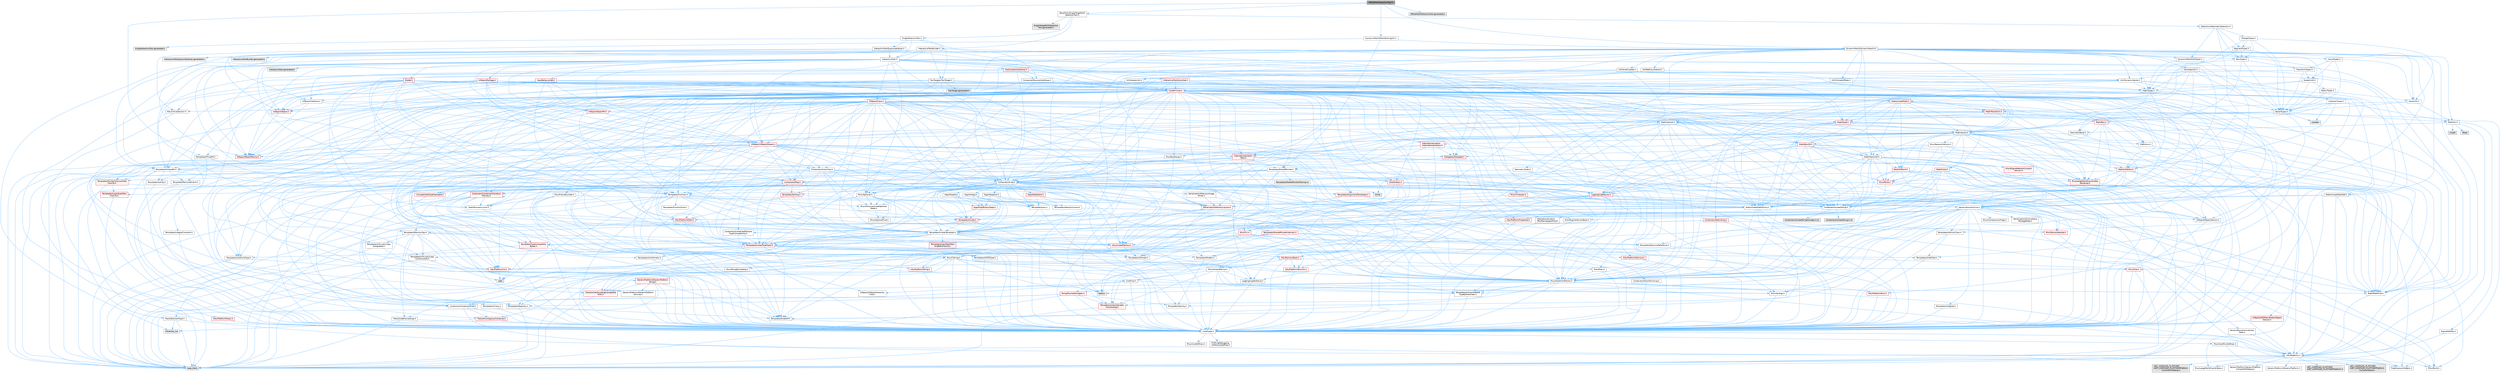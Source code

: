 digraph "OffsetMeshSelectionTool.h"
{
 // INTERACTIVE_SVG=YES
 // LATEX_PDF_SIZE
  bgcolor="transparent";
  edge [fontname=Helvetica,fontsize=10,labelfontname=Helvetica,labelfontsize=10];
  node [fontname=Helvetica,fontsize=10,shape=box,height=0.2,width=0.4];
  Node1 [id="Node000001",label="OffsetMeshSelectionTool.h",height=0.2,width=0.4,color="gray40", fillcolor="grey60", style="filled", fontcolor="black",tooltip=" "];
  Node1 -> Node2 [id="edge1_Node000001_Node000002",color="steelblue1",style="solid",tooltip=" "];
  Node2 [id="Node000002",label="BaseTools/SingleTargetWith\lSelectionTool.h",height=0.2,width=0.4,color="grey40", fillcolor="white", style="filled",URL="$db/d5c/SingleTargetWithSelectionTool_8h.html",tooltip=" "];
  Node2 -> Node3 [id="edge2_Node000002_Node000003",color="steelblue1",style="solid",tooltip=" "];
  Node3 [id="Node000003",label="SingleSelectionTool.h",height=0.2,width=0.4,color="grey40", fillcolor="white", style="filled",URL="$de/def/SingleSelectionTool_8h.html",tooltip=" "];
  Node3 -> Node4 [id="edge3_Node000003_Node000004",color="steelblue1",style="solid",tooltip=" "];
  Node4 [id="Node000004",label="InteractiveTool.h",height=0.2,width=0.4,color="grey40", fillcolor="white", style="filled",URL="$d5/d55/InteractiveTool_8h.html",tooltip=" "];
  Node4 -> Node5 [id="edge4_Node000004_Node000005",color="steelblue1",style="solid",tooltip=" "];
  Node5 [id="Node000005",label="Containers/Array.h",height=0.2,width=0.4,color="grey40", fillcolor="white", style="filled",URL="$df/dd0/Array_8h.html",tooltip=" "];
  Node5 -> Node6 [id="edge5_Node000005_Node000006",color="steelblue1",style="solid",tooltip=" "];
  Node6 [id="Node000006",label="CoreTypes.h",height=0.2,width=0.4,color="grey40", fillcolor="white", style="filled",URL="$dc/dec/CoreTypes_8h.html",tooltip=" "];
  Node6 -> Node7 [id="edge6_Node000006_Node000007",color="steelblue1",style="solid",tooltip=" "];
  Node7 [id="Node000007",label="HAL/Platform.h",height=0.2,width=0.4,color="grey40", fillcolor="white", style="filled",URL="$d9/dd0/Platform_8h.html",tooltip=" "];
  Node7 -> Node8 [id="edge7_Node000007_Node000008",color="steelblue1",style="solid",tooltip=" "];
  Node8 [id="Node000008",label="Misc/Build.h",height=0.2,width=0.4,color="grey40", fillcolor="white", style="filled",URL="$d3/dbb/Build_8h.html",tooltip=" "];
  Node7 -> Node9 [id="edge8_Node000007_Node000009",color="steelblue1",style="solid",tooltip=" "];
  Node9 [id="Node000009",label="Misc/LargeWorldCoordinates.h",height=0.2,width=0.4,color="grey40", fillcolor="white", style="filled",URL="$d2/dcb/LargeWorldCoordinates_8h.html",tooltip=" "];
  Node7 -> Node10 [id="edge9_Node000007_Node000010",color="steelblue1",style="solid",tooltip=" "];
  Node10 [id="Node000010",label="type_traits",height=0.2,width=0.4,color="grey60", fillcolor="#E0E0E0", style="filled",tooltip=" "];
  Node7 -> Node11 [id="edge10_Node000007_Node000011",color="steelblue1",style="solid",tooltip=" "];
  Node11 [id="Node000011",label="PreprocessorHelpers.h",height=0.2,width=0.4,color="grey40", fillcolor="white", style="filled",URL="$db/ddb/PreprocessorHelpers_8h.html",tooltip=" "];
  Node7 -> Node12 [id="edge11_Node000007_Node000012",color="steelblue1",style="solid",tooltip=" "];
  Node12 [id="Node000012",label="UBT_COMPILED_PLATFORM\l/UBT_COMPILED_PLATFORMPlatform\lCompilerPreSetup.h",height=0.2,width=0.4,color="grey60", fillcolor="#E0E0E0", style="filled",tooltip=" "];
  Node7 -> Node13 [id="edge12_Node000007_Node000013",color="steelblue1",style="solid",tooltip=" "];
  Node13 [id="Node000013",label="GenericPlatform/GenericPlatform\lCompilerPreSetup.h",height=0.2,width=0.4,color="grey40", fillcolor="white", style="filled",URL="$d9/dc8/GenericPlatformCompilerPreSetup_8h.html",tooltip=" "];
  Node7 -> Node14 [id="edge13_Node000007_Node000014",color="steelblue1",style="solid",tooltip=" "];
  Node14 [id="Node000014",label="GenericPlatform/GenericPlatform.h",height=0.2,width=0.4,color="grey40", fillcolor="white", style="filled",URL="$d6/d84/GenericPlatform_8h.html",tooltip=" "];
  Node7 -> Node15 [id="edge14_Node000007_Node000015",color="steelblue1",style="solid",tooltip=" "];
  Node15 [id="Node000015",label="UBT_COMPILED_PLATFORM\l/UBT_COMPILED_PLATFORMPlatform.h",height=0.2,width=0.4,color="grey60", fillcolor="#E0E0E0", style="filled",tooltip=" "];
  Node7 -> Node16 [id="edge15_Node000007_Node000016",color="steelblue1",style="solid",tooltip=" "];
  Node16 [id="Node000016",label="UBT_COMPILED_PLATFORM\l/UBT_COMPILED_PLATFORMPlatform\lCompilerSetup.h",height=0.2,width=0.4,color="grey60", fillcolor="#E0E0E0", style="filled",tooltip=" "];
  Node6 -> Node17 [id="edge16_Node000006_Node000017",color="steelblue1",style="solid",tooltip=" "];
  Node17 [id="Node000017",label="ProfilingDebugging\l/UMemoryDefines.h",height=0.2,width=0.4,color="grey40", fillcolor="white", style="filled",URL="$d2/da2/UMemoryDefines_8h.html",tooltip=" "];
  Node6 -> Node18 [id="edge17_Node000006_Node000018",color="steelblue1",style="solid",tooltip=" "];
  Node18 [id="Node000018",label="Misc/CoreMiscDefines.h",height=0.2,width=0.4,color="grey40", fillcolor="white", style="filled",URL="$da/d38/CoreMiscDefines_8h.html",tooltip=" "];
  Node18 -> Node7 [id="edge18_Node000018_Node000007",color="steelblue1",style="solid",tooltip=" "];
  Node18 -> Node11 [id="edge19_Node000018_Node000011",color="steelblue1",style="solid",tooltip=" "];
  Node6 -> Node19 [id="edge20_Node000006_Node000019",color="steelblue1",style="solid",tooltip=" "];
  Node19 [id="Node000019",label="Misc/CoreDefines.h",height=0.2,width=0.4,color="grey40", fillcolor="white", style="filled",URL="$d3/dd2/CoreDefines_8h.html",tooltip=" "];
  Node5 -> Node20 [id="edge21_Node000005_Node000020",color="steelblue1",style="solid",tooltip=" "];
  Node20 [id="Node000020",label="Misc/AssertionMacros.h",height=0.2,width=0.4,color="grey40", fillcolor="white", style="filled",URL="$d0/dfa/AssertionMacros_8h.html",tooltip=" "];
  Node20 -> Node6 [id="edge22_Node000020_Node000006",color="steelblue1",style="solid",tooltip=" "];
  Node20 -> Node7 [id="edge23_Node000020_Node000007",color="steelblue1",style="solid",tooltip=" "];
  Node20 -> Node21 [id="edge24_Node000020_Node000021",color="steelblue1",style="solid",tooltip=" "];
  Node21 [id="Node000021",label="HAL/PlatformMisc.h",height=0.2,width=0.4,color="red", fillcolor="#FFF0F0", style="filled",URL="$d0/df5/PlatformMisc_8h.html",tooltip=" "];
  Node21 -> Node6 [id="edge25_Node000021_Node000006",color="steelblue1",style="solid",tooltip=" "];
  Node20 -> Node11 [id="edge26_Node000020_Node000011",color="steelblue1",style="solid",tooltip=" "];
  Node20 -> Node57 [id="edge27_Node000020_Node000057",color="steelblue1",style="solid",tooltip=" "];
  Node57 [id="Node000057",label="Templates/EnableIf.h",height=0.2,width=0.4,color="grey40", fillcolor="white", style="filled",URL="$d7/d60/EnableIf_8h.html",tooltip=" "];
  Node57 -> Node6 [id="edge28_Node000057_Node000006",color="steelblue1",style="solid",tooltip=" "];
  Node20 -> Node58 [id="edge29_Node000020_Node000058",color="steelblue1",style="solid",tooltip=" "];
  Node58 [id="Node000058",label="Templates/IsArrayOrRefOf\lTypeByPredicate.h",height=0.2,width=0.4,color="grey40", fillcolor="white", style="filled",URL="$d6/da1/IsArrayOrRefOfTypeByPredicate_8h.html",tooltip=" "];
  Node58 -> Node6 [id="edge30_Node000058_Node000006",color="steelblue1",style="solid",tooltip=" "];
  Node20 -> Node59 [id="edge31_Node000020_Node000059",color="steelblue1",style="solid",tooltip=" "];
  Node59 [id="Node000059",label="Templates/IsValidVariadic\lFunctionArg.h",height=0.2,width=0.4,color="red", fillcolor="#FFF0F0", style="filled",URL="$d0/dc8/IsValidVariadicFunctionArg_8h.html",tooltip=" "];
  Node59 -> Node6 [id="edge32_Node000059_Node000006",color="steelblue1",style="solid",tooltip=" "];
  Node59 -> Node10 [id="edge33_Node000059_Node000010",color="steelblue1",style="solid",tooltip=" "];
  Node20 -> Node61 [id="edge34_Node000020_Node000061",color="steelblue1",style="solid",tooltip=" "];
  Node61 [id="Node000061",label="Traits/IsCharEncodingCompatible\lWith.h",height=0.2,width=0.4,color="red", fillcolor="#FFF0F0", style="filled",URL="$df/dd1/IsCharEncodingCompatibleWith_8h.html",tooltip=" "];
  Node61 -> Node10 [id="edge35_Node000061_Node000010",color="steelblue1",style="solid",tooltip=" "];
  Node20 -> Node63 [id="edge36_Node000020_Node000063",color="steelblue1",style="solid",tooltip=" "];
  Node63 [id="Node000063",label="Misc/VarArgs.h",height=0.2,width=0.4,color="grey40", fillcolor="white", style="filled",URL="$d5/d6f/VarArgs_8h.html",tooltip=" "];
  Node63 -> Node6 [id="edge37_Node000063_Node000006",color="steelblue1",style="solid",tooltip=" "];
  Node20 -> Node64 [id="edge38_Node000020_Node000064",color="steelblue1",style="solid",tooltip=" "];
  Node64 [id="Node000064",label="String/FormatStringSan.h",height=0.2,width=0.4,color="red", fillcolor="#FFF0F0", style="filled",URL="$d3/d8b/FormatStringSan_8h.html",tooltip=" "];
  Node64 -> Node10 [id="edge39_Node000064_Node000010",color="steelblue1",style="solid",tooltip=" "];
  Node64 -> Node6 [id="edge40_Node000064_Node000006",color="steelblue1",style="solid",tooltip=" "];
  Node64 -> Node65 [id="edge41_Node000064_Node000065",color="steelblue1",style="solid",tooltip=" "];
  Node65 [id="Node000065",label="Templates/Requires.h",height=0.2,width=0.4,color="grey40", fillcolor="white", style="filled",URL="$dc/d96/Requires_8h.html",tooltip=" "];
  Node65 -> Node57 [id="edge42_Node000065_Node000057",color="steelblue1",style="solid",tooltip=" "];
  Node65 -> Node10 [id="edge43_Node000065_Node000010",color="steelblue1",style="solid",tooltip=" "];
  Node64 -> Node66 [id="edge44_Node000064_Node000066",color="steelblue1",style="solid",tooltip=" "];
  Node66 [id="Node000066",label="Templates/Identity.h",height=0.2,width=0.4,color="grey40", fillcolor="white", style="filled",URL="$d0/dd5/Identity_8h.html",tooltip=" "];
  Node64 -> Node59 [id="edge45_Node000064_Node000059",color="steelblue1",style="solid",tooltip=" "];
  Node64 -> Node29 [id="edge46_Node000064_Node000029",color="steelblue1",style="solid",tooltip=" "];
  Node29 [id="Node000029",label="Containers/ContainersFwd.h",height=0.2,width=0.4,color="grey40", fillcolor="white", style="filled",URL="$d4/d0a/ContainersFwd_8h.html",tooltip=" "];
  Node29 -> Node7 [id="edge47_Node000029_Node000007",color="steelblue1",style="solid",tooltip=" "];
  Node29 -> Node6 [id="edge48_Node000029_Node000006",color="steelblue1",style="solid",tooltip=" "];
  Node29 -> Node26 [id="edge49_Node000029_Node000026",color="steelblue1",style="solid",tooltip=" "];
  Node26 [id="Node000026",label="Traits/IsContiguousContainer.h",height=0.2,width=0.4,color="red", fillcolor="#FFF0F0", style="filled",URL="$d5/d3c/IsContiguousContainer_8h.html",tooltip=" "];
  Node26 -> Node6 [id="edge50_Node000026_Node000006",color="steelblue1",style="solid",tooltip=" "];
  Node26 -> Node25 [id="edge51_Node000026_Node000025",color="steelblue1",style="solid",tooltip=" "];
  Node25 [id="Node000025",label="initializer_list",height=0.2,width=0.4,color="grey60", fillcolor="#E0E0E0", style="filled",tooltip=" "];
  Node20 -> Node70 [id="edge52_Node000020_Node000070",color="steelblue1",style="solid",tooltip=" "];
  Node70 [id="Node000070",label="atomic",height=0.2,width=0.4,color="grey60", fillcolor="#E0E0E0", style="filled",tooltip=" "];
  Node5 -> Node71 [id="edge53_Node000005_Node000071",color="steelblue1",style="solid",tooltip=" "];
  Node71 [id="Node000071",label="Misc/IntrusiveUnsetOptional\lState.h",height=0.2,width=0.4,color="grey40", fillcolor="white", style="filled",URL="$d2/d0a/IntrusiveUnsetOptionalState_8h.html",tooltip=" "];
  Node71 -> Node72 [id="edge54_Node000071_Node000072",color="steelblue1",style="solid",tooltip=" "];
  Node72 [id="Node000072",label="Misc/OptionalFwd.h",height=0.2,width=0.4,color="grey40", fillcolor="white", style="filled",URL="$dc/d50/OptionalFwd_8h.html",tooltip=" "];
  Node5 -> Node73 [id="edge55_Node000005_Node000073",color="steelblue1",style="solid",tooltip=" "];
  Node73 [id="Node000073",label="Misc/ReverseIterate.h",height=0.2,width=0.4,color="red", fillcolor="#FFF0F0", style="filled",URL="$db/de3/ReverseIterate_8h.html",tooltip=" "];
  Node73 -> Node7 [id="edge56_Node000073_Node000007",color="steelblue1",style="solid",tooltip=" "];
  Node5 -> Node75 [id="edge57_Node000005_Node000075",color="steelblue1",style="solid",tooltip=" "];
  Node75 [id="Node000075",label="HAL/UnrealMemory.h",height=0.2,width=0.4,color="red", fillcolor="#FFF0F0", style="filled",URL="$d9/d96/UnrealMemory_8h.html",tooltip=" "];
  Node75 -> Node6 [id="edge58_Node000075_Node000006",color="steelblue1",style="solid",tooltip=" "];
  Node75 -> Node79 [id="edge59_Node000075_Node000079",color="steelblue1",style="solid",tooltip=" "];
  Node79 [id="Node000079",label="HAL/MemoryBase.h",height=0.2,width=0.4,color="red", fillcolor="#FFF0F0", style="filled",URL="$d6/d9f/MemoryBase_8h.html",tooltip=" "];
  Node79 -> Node6 [id="edge60_Node000079_Node000006",color="steelblue1",style="solid",tooltip=" "];
  Node79 -> Node50 [id="edge61_Node000079_Node000050",color="steelblue1",style="solid",tooltip=" "];
  Node50 [id="Node000050",label="HAL/PlatformAtomics.h",height=0.2,width=0.4,color="red", fillcolor="#FFF0F0", style="filled",URL="$d3/d36/PlatformAtomics_8h.html",tooltip=" "];
  Node50 -> Node6 [id="edge62_Node000050_Node000006",color="steelblue1",style="solid",tooltip=" "];
  Node79 -> Node33 [id="edge63_Node000079_Node000033",color="steelblue1",style="solid",tooltip=" "];
  Node33 [id="Node000033",label="HAL/PlatformCrt.h",height=0.2,width=0.4,color="red", fillcolor="#FFF0F0", style="filled",URL="$d8/d75/PlatformCrt_8h.html",tooltip=" "];
  Node33 -> Node34 [id="edge64_Node000033_Node000034",color="steelblue1",style="solid",tooltip=" "];
  Node34 [id="Node000034",label="new",height=0.2,width=0.4,color="grey60", fillcolor="#E0E0E0", style="filled",tooltip=" "];
  Node79 -> Node80 [id="edge65_Node000079_Node000080",color="steelblue1",style="solid",tooltip=" "];
  Node80 [id="Node000080",label="Misc/Exec.h",height=0.2,width=0.4,color="grey40", fillcolor="white", style="filled",URL="$de/ddb/Exec_8h.html",tooltip=" "];
  Node80 -> Node6 [id="edge66_Node000080_Node000006",color="steelblue1",style="solid",tooltip=" "];
  Node80 -> Node20 [id="edge67_Node000080_Node000020",color="steelblue1",style="solid",tooltip=" "];
  Node79 -> Node81 [id="edge68_Node000079_Node000081",color="steelblue1",style="solid",tooltip=" "];
  Node81 [id="Node000081",label="Misc/OutputDevice.h",height=0.2,width=0.4,color="grey40", fillcolor="white", style="filled",URL="$d7/d32/OutputDevice_8h.html",tooltip=" "];
  Node81 -> Node28 [id="edge69_Node000081_Node000028",color="steelblue1",style="solid",tooltip=" "];
  Node28 [id="Node000028",label="CoreFwd.h",height=0.2,width=0.4,color="grey40", fillcolor="white", style="filled",URL="$d1/d1e/CoreFwd_8h.html",tooltip=" "];
  Node28 -> Node6 [id="edge70_Node000028_Node000006",color="steelblue1",style="solid",tooltip=" "];
  Node28 -> Node29 [id="edge71_Node000028_Node000029",color="steelblue1",style="solid",tooltip=" "];
  Node28 -> Node30 [id="edge72_Node000028_Node000030",color="steelblue1",style="solid",tooltip=" "];
  Node30 [id="Node000030",label="Math/MathFwd.h",height=0.2,width=0.4,color="grey40", fillcolor="white", style="filled",URL="$d2/d10/MathFwd_8h.html",tooltip=" "];
  Node30 -> Node7 [id="edge73_Node000030_Node000007",color="steelblue1",style="solid",tooltip=" "];
  Node28 -> Node31 [id="edge74_Node000028_Node000031",color="steelblue1",style="solid",tooltip=" "];
  Node31 [id="Node000031",label="UObject/UObjectHierarchy\lFwd.h",height=0.2,width=0.4,color="grey40", fillcolor="white", style="filled",URL="$d3/d13/UObjectHierarchyFwd_8h.html",tooltip=" "];
  Node81 -> Node6 [id="edge75_Node000081_Node000006",color="steelblue1",style="solid",tooltip=" "];
  Node81 -> Node82 [id="edge76_Node000081_Node000082",color="steelblue1",style="solid",tooltip=" "];
  Node82 [id="Node000082",label="Logging/LogVerbosity.h",height=0.2,width=0.4,color="grey40", fillcolor="white", style="filled",URL="$d2/d8f/LogVerbosity_8h.html",tooltip=" "];
  Node82 -> Node6 [id="edge77_Node000082_Node000006",color="steelblue1",style="solid",tooltip=" "];
  Node81 -> Node63 [id="edge78_Node000081_Node000063",color="steelblue1",style="solid",tooltip=" "];
  Node81 -> Node58 [id="edge79_Node000081_Node000058",color="steelblue1",style="solid",tooltip=" "];
  Node81 -> Node59 [id="edge80_Node000081_Node000059",color="steelblue1",style="solid",tooltip=" "];
  Node81 -> Node61 [id="edge81_Node000081_Node000061",color="steelblue1",style="solid",tooltip=" "];
  Node75 -> Node92 [id="edge82_Node000075_Node000092",color="steelblue1",style="solid",tooltip=" "];
  Node92 [id="Node000092",label="HAL/PlatformMemory.h",height=0.2,width=0.4,color="red", fillcolor="#FFF0F0", style="filled",URL="$de/d68/PlatformMemory_8h.html",tooltip=" "];
  Node92 -> Node6 [id="edge83_Node000092_Node000006",color="steelblue1",style="solid",tooltip=" "];
  Node75 -> Node95 [id="edge84_Node000075_Node000095",color="steelblue1",style="solid",tooltip=" "];
  Node95 [id="Node000095",label="Templates/IsPointer.h",height=0.2,width=0.4,color="grey40", fillcolor="white", style="filled",URL="$d7/d05/IsPointer_8h.html",tooltip=" "];
  Node95 -> Node6 [id="edge85_Node000095_Node000006",color="steelblue1",style="solid",tooltip=" "];
  Node5 -> Node96 [id="edge86_Node000005_Node000096",color="steelblue1",style="solid",tooltip=" "];
  Node96 [id="Node000096",label="Templates/UnrealTypeTraits.h",height=0.2,width=0.4,color="red", fillcolor="#FFF0F0", style="filled",URL="$d2/d2d/UnrealTypeTraits_8h.html",tooltip=" "];
  Node96 -> Node6 [id="edge87_Node000096_Node000006",color="steelblue1",style="solid",tooltip=" "];
  Node96 -> Node95 [id="edge88_Node000096_Node000095",color="steelblue1",style="solid",tooltip=" "];
  Node96 -> Node20 [id="edge89_Node000096_Node000020",color="steelblue1",style="solid",tooltip=" "];
  Node96 -> Node88 [id="edge90_Node000096_Node000088",color="steelblue1",style="solid",tooltip=" "];
  Node88 [id="Node000088",label="Templates/AndOrNot.h",height=0.2,width=0.4,color="grey40", fillcolor="white", style="filled",URL="$db/d0a/AndOrNot_8h.html",tooltip=" "];
  Node88 -> Node6 [id="edge91_Node000088_Node000006",color="steelblue1",style="solid",tooltip=" "];
  Node96 -> Node57 [id="edge92_Node000096_Node000057",color="steelblue1",style="solid",tooltip=" "];
  Node96 -> Node97 [id="edge93_Node000096_Node000097",color="steelblue1",style="solid",tooltip=" "];
  Node97 [id="Node000097",label="Templates/IsArithmetic.h",height=0.2,width=0.4,color="grey40", fillcolor="white", style="filled",URL="$d2/d5d/IsArithmetic_8h.html",tooltip=" "];
  Node97 -> Node6 [id="edge94_Node000097_Node000006",color="steelblue1",style="solid",tooltip=" "];
  Node96 -> Node98 [id="edge95_Node000096_Node000098",color="steelblue1",style="solid",tooltip=" "];
  Node98 [id="Node000098",label="Templates/Models.h",height=0.2,width=0.4,color="grey40", fillcolor="white", style="filled",URL="$d3/d0c/Models_8h.html",tooltip=" "];
  Node98 -> Node66 [id="edge96_Node000098_Node000066",color="steelblue1",style="solid",tooltip=" "];
  Node96 -> Node99 [id="edge97_Node000096_Node000099",color="steelblue1",style="solid",tooltip=" "];
  Node99 [id="Node000099",label="Templates/IsPODType.h",height=0.2,width=0.4,color="grey40", fillcolor="white", style="filled",URL="$d7/db1/IsPODType_8h.html",tooltip=" "];
  Node99 -> Node6 [id="edge98_Node000099_Node000006",color="steelblue1",style="solid",tooltip=" "];
  Node96 -> Node100 [id="edge99_Node000096_Node000100",color="steelblue1",style="solid",tooltip=" "];
  Node100 [id="Node000100",label="Templates/IsUECoreType.h",height=0.2,width=0.4,color="grey40", fillcolor="white", style="filled",URL="$d1/db8/IsUECoreType_8h.html",tooltip=" "];
  Node100 -> Node6 [id="edge100_Node000100_Node000006",color="steelblue1",style="solid",tooltip=" "];
  Node100 -> Node10 [id="edge101_Node000100_Node000010",color="steelblue1",style="solid",tooltip=" "];
  Node96 -> Node89 [id="edge102_Node000096_Node000089",color="steelblue1",style="solid",tooltip=" "];
  Node89 [id="Node000089",label="Templates/IsTriviallyCopy\lConstructible.h",height=0.2,width=0.4,color="grey40", fillcolor="white", style="filled",URL="$d3/d78/IsTriviallyCopyConstructible_8h.html",tooltip=" "];
  Node89 -> Node6 [id="edge103_Node000089_Node000006",color="steelblue1",style="solid",tooltip=" "];
  Node89 -> Node10 [id="edge104_Node000089_Node000010",color="steelblue1",style="solid",tooltip=" "];
  Node5 -> Node101 [id="edge105_Node000005_Node000101",color="steelblue1",style="solid",tooltip=" "];
  Node101 [id="Node000101",label="Templates/UnrealTemplate.h",height=0.2,width=0.4,color="grey40", fillcolor="white", style="filled",URL="$d4/d24/UnrealTemplate_8h.html",tooltip=" "];
  Node101 -> Node6 [id="edge106_Node000101_Node000006",color="steelblue1",style="solid",tooltip=" "];
  Node101 -> Node95 [id="edge107_Node000101_Node000095",color="steelblue1",style="solid",tooltip=" "];
  Node101 -> Node75 [id="edge108_Node000101_Node000075",color="steelblue1",style="solid",tooltip=" "];
  Node101 -> Node102 [id="edge109_Node000101_Node000102",color="steelblue1",style="solid",tooltip=" "];
  Node102 [id="Node000102",label="Templates/CopyQualifiers\lAndRefsFromTo.h",height=0.2,width=0.4,color="red", fillcolor="#FFF0F0", style="filled",URL="$d3/db3/CopyQualifiersAndRefsFromTo_8h.html",tooltip=" "];
  Node101 -> Node96 [id="edge110_Node000101_Node000096",color="steelblue1",style="solid",tooltip=" "];
  Node101 -> Node104 [id="edge111_Node000101_Node000104",color="steelblue1",style="solid",tooltip=" "];
  Node104 [id="Node000104",label="Templates/RemoveReference.h",height=0.2,width=0.4,color="grey40", fillcolor="white", style="filled",URL="$da/dbe/RemoveReference_8h.html",tooltip=" "];
  Node104 -> Node6 [id="edge112_Node000104_Node000006",color="steelblue1",style="solid",tooltip=" "];
  Node101 -> Node65 [id="edge113_Node000101_Node000065",color="steelblue1",style="solid",tooltip=" "];
  Node101 -> Node105 [id="edge114_Node000101_Node000105",color="steelblue1",style="solid",tooltip=" "];
  Node105 [id="Node000105",label="Templates/TypeCompatible\lBytes.h",height=0.2,width=0.4,color="red", fillcolor="#FFF0F0", style="filled",URL="$df/d0a/TypeCompatibleBytes_8h.html",tooltip=" "];
  Node105 -> Node6 [id="edge115_Node000105_Node000006",color="steelblue1",style="solid",tooltip=" "];
  Node105 -> Node34 [id="edge116_Node000105_Node000034",color="steelblue1",style="solid",tooltip=" "];
  Node105 -> Node10 [id="edge117_Node000105_Node000010",color="steelblue1",style="solid",tooltip=" "];
  Node101 -> Node66 [id="edge118_Node000101_Node000066",color="steelblue1",style="solid",tooltip=" "];
  Node101 -> Node26 [id="edge119_Node000101_Node000026",color="steelblue1",style="solid",tooltip=" "];
  Node101 -> Node106 [id="edge120_Node000101_Node000106",color="steelblue1",style="solid",tooltip=" "];
  Node106 [id="Node000106",label="Traits/UseBitwiseSwap.h",height=0.2,width=0.4,color="grey40", fillcolor="white", style="filled",URL="$db/df3/UseBitwiseSwap_8h.html",tooltip=" "];
  Node106 -> Node6 [id="edge121_Node000106_Node000006",color="steelblue1",style="solid",tooltip=" "];
  Node106 -> Node10 [id="edge122_Node000106_Node000010",color="steelblue1",style="solid",tooltip=" "];
  Node101 -> Node10 [id="edge123_Node000101_Node000010",color="steelblue1",style="solid",tooltip=" "];
  Node5 -> Node107 [id="edge124_Node000005_Node000107",color="steelblue1",style="solid",tooltip=" "];
  Node107 [id="Node000107",label="Containers/AllowShrinking.h",height=0.2,width=0.4,color="grey40", fillcolor="white", style="filled",URL="$d7/d1a/AllowShrinking_8h.html",tooltip=" "];
  Node107 -> Node6 [id="edge125_Node000107_Node000006",color="steelblue1",style="solid",tooltip=" "];
  Node5 -> Node108 [id="edge126_Node000005_Node000108",color="steelblue1",style="solid",tooltip=" "];
  Node108 [id="Node000108",label="Containers/ContainerAllocation\lPolicies.h",height=0.2,width=0.4,color="red", fillcolor="#FFF0F0", style="filled",URL="$d7/dff/ContainerAllocationPolicies_8h.html",tooltip=" "];
  Node108 -> Node6 [id="edge127_Node000108_Node000006",color="steelblue1",style="solid",tooltip=" "];
  Node108 -> Node108 [id="edge128_Node000108_Node000108",color="steelblue1",style="solid",tooltip=" "];
  Node108 -> Node110 [id="edge129_Node000108_Node000110",color="steelblue1",style="solid",tooltip=" "];
  Node110 [id="Node000110",label="HAL/PlatformMath.h",height=0.2,width=0.4,color="red", fillcolor="#FFF0F0", style="filled",URL="$dc/d53/PlatformMath_8h.html",tooltip=" "];
  Node110 -> Node6 [id="edge130_Node000110_Node000006",color="steelblue1",style="solid",tooltip=" "];
  Node108 -> Node75 [id="edge131_Node000108_Node000075",color="steelblue1",style="solid",tooltip=" "];
  Node108 -> Node43 [id="edge132_Node000108_Node000043",color="steelblue1",style="solid",tooltip=" "];
  Node43 [id="Node000043",label="Math/NumericLimits.h",height=0.2,width=0.4,color="grey40", fillcolor="white", style="filled",URL="$df/d1b/NumericLimits_8h.html",tooltip=" "];
  Node43 -> Node6 [id="edge133_Node000043_Node000006",color="steelblue1",style="solid",tooltip=" "];
  Node108 -> Node20 [id="edge134_Node000108_Node000020",color="steelblue1",style="solid",tooltip=" "];
  Node108 -> Node119 [id="edge135_Node000108_Node000119",color="steelblue1",style="solid",tooltip=" "];
  Node119 [id="Node000119",label="Templates/MemoryOps.h",height=0.2,width=0.4,color="grey40", fillcolor="white", style="filled",URL="$db/dea/MemoryOps_8h.html",tooltip=" "];
  Node119 -> Node6 [id="edge136_Node000119_Node000006",color="steelblue1",style="solid",tooltip=" "];
  Node119 -> Node75 [id="edge137_Node000119_Node000075",color="steelblue1",style="solid",tooltip=" "];
  Node119 -> Node90 [id="edge138_Node000119_Node000090",color="steelblue1",style="solid",tooltip=" "];
  Node90 [id="Node000090",label="Templates/IsTriviallyCopy\lAssignable.h",height=0.2,width=0.4,color="grey40", fillcolor="white", style="filled",URL="$d2/df2/IsTriviallyCopyAssignable_8h.html",tooltip=" "];
  Node90 -> Node6 [id="edge139_Node000090_Node000006",color="steelblue1",style="solid",tooltip=" "];
  Node90 -> Node10 [id="edge140_Node000090_Node000010",color="steelblue1",style="solid",tooltip=" "];
  Node119 -> Node89 [id="edge141_Node000119_Node000089",color="steelblue1",style="solid",tooltip=" "];
  Node119 -> Node65 [id="edge142_Node000119_Node000065",color="steelblue1",style="solid",tooltip=" "];
  Node119 -> Node96 [id="edge143_Node000119_Node000096",color="steelblue1",style="solid",tooltip=" "];
  Node119 -> Node106 [id="edge144_Node000119_Node000106",color="steelblue1",style="solid",tooltip=" "];
  Node119 -> Node34 [id="edge145_Node000119_Node000034",color="steelblue1",style="solid",tooltip=" "];
  Node119 -> Node10 [id="edge146_Node000119_Node000010",color="steelblue1",style="solid",tooltip=" "];
  Node108 -> Node105 [id="edge147_Node000108_Node000105",color="steelblue1",style="solid",tooltip=" "];
  Node108 -> Node10 [id="edge148_Node000108_Node000010",color="steelblue1",style="solid",tooltip=" "];
  Node5 -> Node120 [id="edge149_Node000005_Node000120",color="steelblue1",style="solid",tooltip=" "];
  Node120 [id="Node000120",label="Containers/ContainerElement\lTypeCompatibility.h",height=0.2,width=0.4,color="grey40", fillcolor="white", style="filled",URL="$df/ddf/ContainerElementTypeCompatibility_8h.html",tooltip=" "];
  Node120 -> Node6 [id="edge150_Node000120_Node000006",color="steelblue1",style="solid",tooltip=" "];
  Node120 -> Node96 [id="edge151_Node000120_Node000096",color="steelblue1",style="solid",tooltip=" "];
  Node5 -> Node121 [id="edge152_Node000005_Node000121",color="steelblue1",style="solid",tooltip=" "];
  Node121 [id="Node000121",label="Serialization/Archive.h",height=0.2,width=0.4,color="grey40", fillcolor="white", style="filled",URL="$d7/d3b/Archive_8h.html",tooltip=" "];
  Node121 -> Node28 [id="edge153_Node000121_Node000028",color="steelblue1",style="solid",tooltip=" "];
  Node121 -> Node6 [id="edge154_Node000121_Node000006",color="steelblue1",style="solid",tooltip=" "];
  Node121 -> Node122 [id="edge155_Node000121_Node000122",color="steelblue1",style="solid",tooltip=" "];
  Node122 [id="Node000122",label="HAL/PlatformProperties.h",height=0.2,width=0.4,color="red", fillcolor="#FFF0F0", style="filled",URL="$d9/db0/PlatformProperties_8h.html",tooltip=" "];
  Node122 -> Node6 [id="edge156_Node000122_Node000006",color="steelblue1",style="solid",tooltip=" "];
  Node121 -> Node125 [id="edge157_Node000121_Node000125",color="steelblue1",style="solid",tooltip=" "];
  Node125 [id="Node000125",label="Internationalization\l/TextNamespaceFwd.h",height=0.2,width=0.4,color="grey40", fillcolor="white", style="filled",URL="$d8/d97/TextNamespaceFwd_8h.html",tooltip=" "];
  Node125 -> Node6 [id="edge158_Node000125_Node000006",color="steelblue1",style="solid",tooltip=" "];
  Node121 -> Node30 [id="edge159_Node000121_Node000030",color="steelblue1",style="solid",tooltip=" "];
  Node121 -> Node20 [id="edge160_Node000121_Node000020",color="steelblue1",style="solid",tooltip=" "];
  Node121 -> Node8 [id="edge161_Node000121_Node000008",color="steelblue1",style="solid",tooltip=" "];
  Node121 -> Node44 [id="edge162_Node000121_Node000044",color="steelblue1",style="solid",tooltip=" "];
  Node44 [id="Node000044",label="Misc/CompressionFlags.h",height=0.2,width=0.4,color="grey40", fillcolor="white", style="filled",URL="$d9/d76/CompressionFlags_8h.html",tooltip=" "];
  Node121 -> Node126 [id="edge163_Node000121_Node000126",color="steelblue1",style="solid",tooltip=" "];
  Node126 [id="Node000126",label="Misc/EngineVersionBase.h",height=0.2,width=0.4,color="grey40", fillcolor="white", style="filled",URL="$d5/d2b/EngineVersionBase_8h.html",tooltip=" "];
  Node126 -> Node6 [id="edge164_Node000126_Node000006",color="steelblue1",style="solid",tooltip=" "];
  Node121 -> Node63 [id="edge165_Node000121_Node000063",color="steelblue1",style="solid",tooltip=" "];
  Node121 -> Node127 [id="edge166_Node000121_Node000127",color="steelblue1",style="solid",tooltip=" "];
  Node127 [id="Node000127",label="Serialization/ArchiveCook\lData.h",height=0.2,width=0.4,color="grey40", fillcolor="white", style="filled",URL="$dc/db6/ArchiveCookData_8h.html",tooltip=" "];
  Node127 -> Node7 [id="edge167_Node000127_Node000007",color="steelblue1",style="solid",tooltip=" "];
  Node121 -> Node128 [id="edge168_Node000121_Node000128",color="steelblue1",style="solid",tooltip=" "];
  Node128 [id="Node000128",label="Serialization/ArchiveSave\lPackageData.h",height=0.2,width=0.4,color="grey40", fillcolor="white", style="filled",URL="$d1/d37/ArchiveSavePackageData_8h.html",tooltip=" "];
  Node121 -> Node57 [id="edge169_Node000121_Node000057",color="steelblue1",style="solid",tooltip=" "];
  Node121 -> Node58 [id="edge170_Node000121_Node000058",color="steelblue1",style="solid",tooltip=" "];
  Node121 -> Node129 [id="edge171_Node000121_Node000129",color="steelblue1",style="solid",tooltip=" "];
  Node129 [id="Node000129",label="Templates/IsEnumClass.h",height=0.2,width=0.4,color="grey40", fillcolor="white", style="filled",URL="$d7/d15/IsEnumClass_8h.html",tooltip=" "];
  Node129 -> Node6 [id="edge172_Node000129_Node000006",color="steelblue1",style="solid",tooltip=" "];
  Node129 -> Node88 [id="edge173_Node000129_Node000088",color="steelblue1",style="solid",tooltip=" "];
  Node121 -> Node115 [id="edge174_Node000121_Node000115",color="steelblue1",style="solid",tooltip=" "];
  Node115 [id="Node000115",label="Templates/IsSigned.h",height=0.2,width=0.4,color="grey40", fillcolor="white", style="filled",URL="$d8/dd8/IsSigned_8h.html",tooltip=" "];
  Node115 -> Node6 [id="edge175_Node000115_Node000006",color="steelblue1",style="solid",tooltip=" "];
  Node121 -> Node59 [id="edge176_Node000121_Node000059",color="steelblue1",style="solid",tooltip=" "];
  Node121 -> Node101 [id="edge177_Node000121_Node000101",color="steelblue1",style="solid",tooltip=" "];
  Node121 -> Node61 [id="edge178_Node000121_Node000061",color="steelblue1",style="solid",tooltip=" "];
  Node121 -> Node130 [id="edge179_Node000121_Node000130",color="steelblue1",style="solid",tooltip=" "];
  Node130 [id="Node000130",label="UObject/ObjectVersion.h",height=0.2,width=0.4,color="grey40", fillcolor="white", style="filled",URL="$da/d63/ObjectVersion_8h.html",tooltip=" "];
  Node130 -> Node6 [id="edge180_Node000130_Node000006",color="steelblue1",style="solid",tooltip=" "];
  Node5 -> Node131 [id="edge181_Node000005_Node000131",color="steelblue1",style="solid",tooltip=" "];
  Node131 [id="Node000131",label="Serialization/MemoryImage\lWriter.h",height=0.2,width=0.4,color="grey40", fillcolor="white", style="filled",URL="$d0/d08/MemoryImageWriter_8h.html",tooltip=" "];
  Node131 -> Node6 [id="edge182_Node000131_Node000006",color="steelblue1",style="solid",tooltip=" "];
  Node131 -> Node132 [id="edge183_Node000131_Node000132",color="steelblue1",style="solid",tooltip=" "];
  Node132 [id="Node000132",label="Serialization/MemoryLayout.h",height=0.2,width=0.4,color="red", fillcolor="#FFF0F0", style="filled",URL="$d7/d66/MemoryLayout_8h.html",tooltip=" "];
  Node132 -> Node75 [id="edge184_Node000132_Node000075",color="steelblue1",style="solid",tooltip=" "];
  Node132 -> Node57 [id="edge185_Node000132_Node000057",color="steelblue1",style="solid",tooltip=" "];
  Node132 -> Node98 [id="edge186_Node000132_Node000098",color="steelblue1",style="solid",tooltip=" "];
  Node132 -> Node101 [id="edge187_Node000132_Node000101",color="steelblue1",style="solid",tooltip=" "];
  Node5 -> Node145 [id="edge188_Node000005_Node000145",color="steelblue1",style="solid",tooltip=" "];
  Node145 [id="Node000145",label="Algo/Heapify.h",height=0.2,width=0.4,color="grey40", fillcolor="white", style="filled",URL="$d0/d2a/Heapify_8h.html",tooltip=" "];
  Node145 -> Node146 [id="edge189_Node000145_Node000146",color="steelblue1",style="solid",tooltip=" "];
  Node146 [id="Node000146",label="Algo/Impl/BinaryHeap.h",height=0.2,width=0.4,color="red", fillcolor="#FFF0F0", style="filled",URL="$d7/da3/Algo_2Impl_2BinaryHeap_8h.html",tooltip=" "];
  Node146 -> Node147 [id="edge190_Node000146_Node000147",color="steelblue1",style="solid",tooltip=" "];
  Node147 [id="Node000147",label="Templates/Invoke.h",height=0.2,width=0.4,color="red", fillcolor="#FFF0F0", style="filled",URL="$d7/deb/Invoke_8h.html",tooltip=" "];
  Node147 -> Node6 [id="edge191_Node000147_Node000006",color="steelblue1",style="solid",tooltip=" "];
  Node147 -> Node101 [id="edge192_Node000147_Node000101",color="steelblue1",style="solid",tooltip=" "];
  Node147 -> Node10 [id="edge193_Node000147_Node000010",color="steelblue1",style="solid",tooltip=" "];
  Node146 -> Node10 [id="edge194_Node000146_Node000010",color="steelblue1",style="solid",tooltip=" "];
  Node145 -> Node151 [id="edge195_Node000145_Node000151",color="steelblue1",style="solid",tooltip=" "];
  Node151 [id="Node000151",label="Templates/IdentityFunctor.h",height=0.2,width=0.4,color="grey40", fillcolor="white", style="filled",URL="$d7/d2e/IdentityFunctor_8h.html",tooltip=" "];
  Node151 -> Node7 [id="edge196_Node000151_Node000007",color="steelblue1",style="solid",tooltip=" "];
  Node145 -> Node147 [id="edge197_Node000145_Node000147",color="steelblue1",style="solid",tooltip=" "];
  Node145 -> Node152 [id="edge198_Node000145_Node000152",color="steelblue1",style="solid",tooltip=" "];
  Node152 [id="Node000152",label="Templates/Less.h",height=0.2,width=0.4,color="grey40", fillcolor="white", style="filled",URL="$de/dc8/Less_8h.html",tooltip=" "];
  Node152 -> Node6 [id="edge199_Node000152_Node000006",color="steelblue1",style="solid",tooltip=" "];
  Node152 -> Node101 [id="edge200_Node000152_Node000101",color="steelblue1",style="solid",tooltip=" "];
  Node145 -> Node101 [id="edge201_Node000145_Node000101",color="steelblue1",style="solid",tooltip=" "];
  Node5 -> Node153 [id="edge202_Node000005_Node000153",color="steelblue1",style="solid",tooltip=" "];
  Node153 [id="Node000153",label="Algo/HeapSort.h",height=0.2,width=0.4,color="grey40", fillcolor="white", style="filled",URL="$d3/d92/HeapSort_8h.html",tooltip=" "];
  Node153 -> Node146 [id="edge203_Node000153_Node000146",color="steelblue1",style="solid",tooltip=" "];
  Node153 -> Node151 [id="edge204_Node000153_Node000151",color="steelblue1",style="solid",tooltip=" "];
  Node153 -> Node152 [id="edge205_Node000153_Node000152",color="steelblue1",style="solid",tooltip=" "];
  Node153 -> Node101 [id="edge206_Node000153_Node000101",color="steelblue1",style="solid",tooltip=" "];
  Node5 -> Node154 [id="edge207_Node000005_Node000154",color="steelblue1",style="solid",tooltip=" "];
  Node154 [id="Node000154",label="Algo/IsHeap.h",height=0.2,width=0.4,color="grey40", fillcolor="white", style="filled",URL="$de/d32/IsHeap_8h.html",tooltip=" "];
  Node154 -> Node146 [id="edge208_Node000154_Node000146",color="steelblue1",style="solid",tooltip=" "];
  Node154 -> Node151 [id="edge209_Node000154_Node000151",color="steelblue1",style="solid",tooltip=" "];
  Node154 -> Node147 [id="edge210_Node000154_Node000147",color="steelblue1",style="solid",tooltip=" "];
  Node154 -> Node152 [id="edge211_Node000154_Node000152",color="steelblue1",style="solid",tooltip=" "];
  Node154 -> Node101 [id="edge212_Node000154_Node000101",color="steelblue1",style="solid",tooltip=" "];
  Node5 -> Node146 [id="edge213_Node000005_Node000146",color="steelblue1",style="solid",tooltip=" "];
  Node5 -> Node155 [id="edge214_Node000005_Node000155",color="steelblue1",style="solid",tooltip=" "];
  Node155 [id="Node000155",label="Algo/StableSort.h",height=0.2,width=0.4,color="red", fillcolor="#FFF0F0", style="filled",URL="$d7/d3c/StableSort_8h.html",tooltip=" "];
  Node155 -> Node151 [id="edge215_Node000155_Node000151",color="steelblue1",style="solid",tooltip=" "];
  Node155 -> Node147 [id="edge216_Node000155_Node000147",color="steelblue1",style="solid",tooltip=" "];
  Node155 -> Node152 [id="edge217_Node000155_Node000152",color="steelblue1",style="solid",tooltip=" "];
  Node155 -> Node101 [id="edge218_Node000155_Node000101",color="steelblue1",style="solid",tooltip=" "];
  Node5 -> Node158 [id="edge219_Node000005_Node000158",color="steelblue1",style="solid",tooltip=" "];
  Node158 [id="Node000158",label="Concepts/GetTypeHashable.h",height=0.2,width=0.4,color="red", fillcolor="#FFF0F0", style="filled",URL="$d3/da2/GetTypeHashable_8h.html",tooltip=" "];
  Node158 -> Node6 [id="edge220_Node000158_Node000006",color="steelblue1",style="solid",tooltip=" "];
  Node5 -> Node151 [id="edge221_Node000005_Node000151",color="steelblue1",style="solid",tooltip=" "];
  Node5 -> Node147 [id="edge222_Node000005_Node000147",color="steelblue1",style="solid",tooltip=" "];
  Node5 -> Node152 [id="edge223_Node000005_Node000152",color="steelblue1",style="solid",tooltip=" "];
  Node5 -> Node159 [id="edge224_Node000005_Node000159",color="steelblue1",style="solid",tooltip=" "];
  Node159 [id="Node000159",label="Templates/LosesQualifiers\lFromTo.h",height=0.2,width=0.4,color="red", fillcolor="#FFF0F0", style="filled",URL="$d2/db3/LosesQualifiersFromTo_8h.html",tooltip=" "];
  Node159 -> Node10 [id="edge225_Node000159_Node000010",color="steelblue1",style="solid",tooltip=" "];
  Node5 -> Node65 [id="edge226_Node000005_Node000065",color="steelblue1",style="solid",tooltip=" "];
  Node5 -> Node160 [id="edge227_Node000005_Node000160",color="steelblue1",style="solid",tooltip=" "];
  Node160 [id="Node000160",label="Templates/Sorting.h",height=0.2,width=0.4,color="red", fillcolor="#FFF0F0", style="filled",URL="$d3/d9e/Sorting_8h.html",tooltip=" "];
  Node160 -> Node6 [id="edge228_Node000160_Node000006",color="steelblue1",style="solid",tooltip=" "];
  Node160 -> Node110 [id="edge229_Node000160_Node000110",color="steelblue1",style="solid",tooltip=" "];
  Node160 -> Node152 [id="edge230_Node000160_Node000152",color="steelblue1",style="solid",tooltip=" "];
  Node5 -> Node164 [id="edge231_Node000005_Node000164",color="steelblue1",style="solid",tooltip=" "];
  Node164 [id="Node000164",label="Templates/AlignmentTemplates.h",height=0.2,width=0.4,color="red", fillcolor="#FFF0F0", style="filled",URL="$dd/d32/AlignmentTemplates_8h.html",tooltip=" "];
  Node164 -> Node6 [id="edge232_Node000164_Node000006",color="steelblue1",style="solid",tooltip=" "];
  Node164 -> Node95 [id="edge233_Node000164_Node000095",color="steelblue1",style="solid",tooltip=" "];
  Node5 -> Node24 [id="edge234_Node000005_Node000024",color="steelblue1",style="solid",tooltip=" "];
  Node24 [id="Node000024",label="Traits/ElementType.h",height=0.2,width=0.4,color="grey40", fillcolor="white", style="filled",URL="$d5/d4f/ElementType_8h.html",tooltip=" "];
  Node24 -> Node7 [id="edge235_Node000024_Node000007",color="steelblue1",style="solid",tooltip=" "];
  Node24 -> Node25 [id="edge236_Node000024_Node000025",color="steelblue1",style="solid",tooltip=" "];
  Node24 -> Node10 [id="edge237_Node000024_Node000010",color="steelblue1",style="solid",tooltip=" "];
  Node5 -> Node116 [id="edge238_Node000005_Node000116",color="steelblue1",style="solid",tooltip=" "];
  Node116 [id="Node000116",label="limits",height=0.2,width=0.4,color="grey60", fillcolor="#E0E0E0", style="filled",tooltip=" "];
  Node5 -> Node10 [id="edge239_Node000005_Node000010",color="steelblue1",style="solid",tooltip=" "];
  Node4 -> Node165 [id="edge240_Node000004_Node000165",color="steelblue1",style="solid",tooltip=" "];
  Node165 [id="Node000165",label="Containers/Map.h",height=0.2,width=0.4,color="red", fillcolor="#FFF0F0", style="filled",URL="$df/d79/Map_8h.html",tooltip=" "];
  Node165 -> Node6 [id="edge241_Node000165_Node000006",color="steelblue1",style="solid",tooltip=" "];
  Node165 -> Node120 [id="edge242_Node000165_Node000120",color="steelblue1",style="solid",tooltip=" "];
  Node165 -> Node188 [id="edge243_Node000165_Node000188",color="steelblue1",style="solid",tooltip=" "];
  Node188 [id="Node000188",label="Containers/UnrealString.h",height=0.2,width=0.4,color="grey40", fillcolor="white", style="filled",URL="$d5/dba/UnrealString_8h.html",tooltip=" "];
  Node188 -> Node189 [id="edge244_Node000188_Node000189",color="steelblue1",style="solid",tooltip=" "];
  Node189 [id="Node000189",label="Containers/UnrealStringIncludes.h.inl",height=0.2,width=0.4,color="grey60", fillcolor="#E0E0E0", style="filled",tooltip=" "];
  Node188 -> Node190 [id="edge245_Node000188_Node000190",color="steelblue1",style="solid",tooltip=" "];
  Node190 [id="Node000190",label="Containers/UnrealString.h.inl",height=0.2,width=0.4,color="grey60", fillcolor="#E0E0E0", style="filled",tooltip=" "];
  Node188 -> Node191 [id="edge246_Node000188_Node000191",color="steelblue1",style="solid",tooltip=" "];
  Node191 [id="Node000191",label="Misc/StringFormatArg.h",height=0.2,width=0.4,color="grey40", fillcolor="white", style="filled",URL="$d2/d16/StringFormatArg_8h.html",tooltip=" "];
  Node191 -> Node29 [id="edge247_Node000191_Node000029",color="steelblue1",style="solid",tooltip=" "];
  Node165 -> Node20 [id="edge248_Node000165_Node000020",color="steelblue1",style="solid",tooltip=" "];
  Node165 -> Node193 [id="edge249_Node000165_Node000193",color="steelblue1",style="solid",tooltip=" "];
  Node193 [id="Node000193",label="Templates/Function.h",height=0.2,width=0.4,color="grey40", fillcolor="white", style="filled",URL="$df/df5/Function_8h.html",tooltip=" "];
  Node193 -> Node6 [id="edge250_Node000193_Node000006",color="steelblue1",style="solid",tooltip=" "];
  Node193 -> Node20 [id="edge251_Node000193_Node000020",color="steelblue1",style="solid",tooltip=" "];
  Node193 -> Node71 [id="edge252_Node000193_Node000071",color="steelblue1",style="solid",tooltip=" "];
  Node193 -> Node75 [id="edge253_Node000193_Node000075",color="steelblue1",style="solid",tooltip=" "];
  Node193 -> Node194 [id="edge254_Node000193_Node000194",color="steelblue1",style="solid",tooltip=" "];
  Node194 [id="Node000194",label="Templates/FunctionFwd.h",height=0.2,width=0.4,color="grey40", fillcolor="white", style="filled",URL="$d6/d54/FunctionFwd_8h.html",tooltip=" "];
  Node193 -> Node96 [id="edge255_Node000193_Node000096",color="steelblue1",style="solid",tooltip=" "];
  Node193 -> Node147 [id="edge256_Node000193_Node000147",color="steelblue1",style="solid",tooltip=" "];
  Node193 -> Node101 [id="edge257_Node000193_Node000101",color="steelblue1",style="solid",tooltip=" "];
  Node193 -> Node65 [id="edge258_Node000193_Node000065",color="steelblue1",style="solid",tooltip=" "];
  Node193 -> Node163 [id="edge259_Node000193_Node000163",color="steelblue1",style="solid",tooltip=" "];
  Node163 [id="Node000163",label="Math/UnrealMathUtility.h",height=0.2,width=0.4,color="grey40", fillcolor="white", style="filled",URL="$db/db8/UnrealMathUtility_8h.html",tooltip=" "];
  Node163 -> Node6 [id="edge260_Node000163_Node000006",color="steelblue1",style="solid",tooltip=" "];
  Node163 -> Node20 [id="edge261_Node000163_Node000020",color="steelblue1",style="solid",tooltip=" "];
  Node163 -> Node110 [id="edge262_Node000163_Node000110",color="steelblue1",style="solid",tooltip=" "];
  Node163 -> Node30 [id="edge263_Node000163_Node000030",color="steelblue1",style="solid",tooltip=" "];
  Node163 -> Node66 [id="edge264_Node000163_Node000066",color="steelblue1",style="solid",tooltip=" "];
  Node163 -> Node65 [id="edge265_Node000163_Node000065",color="steelblue1",style="solid",tooltip=" "];
  Node193 -> Node34 [id="edge266_Node000193_Node000034",color="steelblue1",style="solid",tooltip=" "];
  Node193 -> Node10 [id="edge267_Node000193_Node000010",color="steelblue1",style="solid",tooltip=" "];
  Node165 -> Node160 [id="edge268_Node000165_Node000160",color="steelblue1",style="solid",tooltip=" "];
  Node165 -> Node101 [id="edge269_Node000165_Node000101",color="steelblue1",style="solid",tooltip=" "];
  Node165 -> Node96 [id="edge270_Node000165_Node000096",color="steelblue1",style="solid",tooltip=" "];
  Node165 -> Node10 [id="edge271_Node000165_Node000010",color="steelblue1",style="solid",tooltip=" "];
  Node4 -> Node188 [id="edge272_Node000004_Node000188",color="steelblue1",style="solid",tooltip=" "];
  Node4 -> Node199 [id="edge273_Node000004_Node000199",color="steelblue1",style="solid",tooltip=" "];
  Node199 [id="Node000199",label="CoreMinimal.h",height=0.2,width=0.4,color="red", fillcolor="#FFF0F0", style="filled",URL="$d7/d67/CoreMinimal_8h.html",tooltip=" "];
  Node199 -> Node6 [id="edge274_Node000199_Node000006",color="steelblue1",style="solid",tooltip=" "];
  Node199 -> Node28 [id="edge275_Node000199_Node000028",color="steelblue1",style="solid",tooltip=" "];
  Node199 -> Node31 [id="edge276_Node000199_Node000031",color="steelblue1",style="solid",tooltip=" "];
  Node199 -> Node29 [id="edge277_Node000199_Node000029",color="steelblue1",style="solid",tooltip=" "];
  Node199 -> Node63 [id="edge278_Node000199_Node000063",color="steelblue1",style="solid",tooltip=" "];
  Node199 -> Node82 [id="edge279_Node000199_Node000082",color="steelblue1",style="solid",tooltip=" "];
  Node199 -> Node81 [id="edge280_Node000199_Node000081",color="steelblue1",style="solid",tooltip=" "];
  Node199 -> Node33 [id="edge281_Node000199_Node000033",color="steelblue1",style="solid",tooltip=" "];
  Node199 -> Node21 [id="edge282_Node000199_Node000021",color="steelblue1",style="solid",tooltip=" "];
  Node199 -> Node20 [id="edge283_Node000199_Node000020",color="steelblue1",style="solid",tooltip=" "];
  Node199 -> Node95 [id="edge284_Node000199_Node000095",color="steelblue1",style="solid",tooltip=" "];
  Node199 -> Node92 [id="edge285_Node000199_Node000092",color="steelblue1",style="solid",tooltip=" "];
  Node199 -> Node50 [id="edge286_Node000199_Node000050",color="steelblue1",style="solid",tooltip=" "];
  Node199 -> Node80 [id="edge287_Node000199_Node000080",color="steelblue1",style="solid",tooltip=" "];
  Node199 -> Node79 [id="edge288_Node000199_Node000079",color="steelblue1",style="solid",tooltip=" "];
  Node199 -> Node75 [id="edge289_Node000199_Node000075",color="steelblue1",style="solid",tooltip=" "];
  Node199 -> Node97 [id="edge290_Node000199_Node000097",color="steelblue1",style="solid",tooltip=" "];
  Node199 -> Node88 [id="edge291_Node000199_Node000088",color="steelblue1",style="solid",tooltip=" "];
  Node199 -> Node99 [id="edge292_Node000199_Node000099",color="steelblue1",style="solid",tooltip=" "];
  Node199 -> Node100 [id="edge293_Node000199_Node000100",color="steelblue1",style="solid",tooltip=" "];
  Node199 -> Node89 [id="edge294_Node000199_Node000089",color="steelblue1",style="solid",tooltip=" "];
  Node199 -> Node96 [id="edge295_Node000199_Node000096",color="steelblue1",style="solid",tooltip=" "];
  Node199 -> Node57 [id="edge296_Node000199_Node000057",color="steelblue1",style="solid",tooltip=" "];
  Node199 -> Node104 [id="edge297_Node000199_Node000104",color="steelblue1",style="solid",tooltip=" "];
  Node199 -> Node200 [id="edge298_Node000199_Node000200",color="steelblue1",style="solid",tooltip=" "];
  Node200 [id="Node000200",label="Templates/IntegralConstant.h",height=0.2,width=0.4,color="grey40", fillcolor="white", style="filled",URL="$db/d1b/IntegralConstant_8h.html",tooltip=" "];
  Node200 -> Node6 [id="edge299_Node000200_Node000006",color="steelblue1",style="solid",tooltip=" "];
  Node199 -> Node201 [id="edge300_Node000199_Node000201",color="steelblue1",style="solid",tooltip=" "];
  Node201 [id="Node000201",label="Templates/IsClass.h",height=0.2,width=0.4,color="grey40", fillcolor="white", style="filled",URL="$db/dcb/IsClass_8h.html",tooltip=" "];
  Node201 -> Node6 [id="edge301_Node000201_Node000006",color="steelblue1",style="solid",tooltip=" "];
  Node199 -> Node105 [id="edge302_Node000199_Node000105",color="steelblue1",style="solid",tooltip=" "];
  Node199 -> Node26 [id="edge303_Node000199_Node000026",color="steelblue1",style="solid",tooltip=" "];
  Node199 -> Node101 [id="edge304_Node000199_Node000101",color="steelblue1",style="solid",tooltip=" "];
  Node199 -> Node43 [id="edge305_Node000199_Node000043",color="steelblue1",style="solid",tooltip=" "];
  Node199 -> Node110 [id="edge306_Node000199_Node000110",color="steelblue1",style="solid",tooltip=" "];
  Node199 -> Node90 [id="edge307_Node000199_Node000090",color="steelblue1",style="solid",tooltip=" "];
  Node199 -> Node119 [id="edge308_Node000199_Node000119",color="steelblue1",style="solid",tooltip=" "];
  Node199 -> Node108 [id="edge309_Node000199_Node000108",color="steelblue1",style="solid",tooltip=" "];
  Node199 -> Node129 [id="edge310_Node000199_Node000129",color="steelblue1",style="solid",tooltip=" "];
  Node199 -> Node122 [id="edge311_Node000199_Node000122",color="steelblue1",style="solid",tooltip=" "];
  Node199 -> Node126 [id="edge312_Node000199_Node000126",color="steelblue1",style="solid",tooltip=" "];
  Node199 -> Node125 [id="edge313_Node000199_Node000125",color="steelblue1",style="solid",tooltip=" "];
  Node199 -> Node121 [id="edge314_Node000199_Node000121",color="steelblue1",style="solid",tooltip=" "];
  Node199 -> Node152 [id="edge315_Node000199_Node000152",color="steelblue1",style="solid",tooltip=" "];
  Node199 -> Node160 [id="edge316_Node000199_Node000160",color="steelblue1",style="solid",tooltip=" "];
  Node199 -> Node139 [id="edge317_Node000199_Node000139",color="steelblue1",style="solid",tooltip=" "];
  Node139 [id="Node000139",label="Misc/Char.h",height=0.2,width=0.4,color="red", fillcolor="#FFF0F0", style="filled",URL="$d0/d58/Char_8h.html",tooltip=" "];
  Node139 -> Node6 [id="edge318_Node000139_Node000006",color="steelblue1",style="solid",tooltip=" "];
  Node139 -> Node10 [id="edge319_Node000139_Node000010",color="steelblue1",style="solid",tooltip=" "];
  Node199 -> Node202 [id="edge320_Node000199_Node000202",color="steelblue1",style="solid",tooltip=" "];
  Node202 [id="Node000202",label="GenericPlatform/GenericPlatform\lStricmp.h",height=0.2,width=0.4,color="grey40", fillcolor="white", style="filled",URL="$d2/d86/GenericPlatformStricmp_8h.html",tooltip=" "];
  Node202 -> Node6 [id="edge321_Node000202_Node000006",color="steelblue1",style="solid",tooltip=" "];
  Node199 -> Node203 [id="edge322_Node000199_Node000203",color="steelblue1",style="solid",tooltip=" "];
  Node203 [id="Node000203",label="GenericPlatform/GenericPlatform\lString.h",height=0.2,width=0.4,color="red", fillcolor="#FFF0F0", style="filled",URL="$dd/d20/GenericPlatformString_8h.html",tooltip=" "];
  Node203 -> Node6 [id="edge323_Node000203_Node000006",color="steelblue1",style="solid",tooltip=" "];
  Node203 -> Node202 [id="edge324_Node000203_Node000202",color="steelblue1",style="solid",tooltip=" "];
  Node203 -> Node57 [id="edge325_Node000203_Node000057",color="steelblue1",style="solid",tooltip=" "];
  Node203 -> Node61 [id="edge326_Node000203_Node000061",color="steelblue1",style="solid",tooltip=" "];
  Node203 -> Node10 [id="edge327_Node000203_Node000010",color="steelblue1",style="solid",tooltip=" "];
  Node199 -> Node77 [id="edge328_Node000199_Node000077",color="steelblue1",style="solid",tooltip=" "];
  Node77 [id="Node000077",label="HAL/PlatformString.h",height=0.2,width=0.4,color="red", fillcolor="#FFF0F0", style="filled",URL="$db/db5/PlatformString_8h.html",tooltip=" "];
  Node77 -> Node6 [id="edge329_Node000077_Node000006",color="steelblue1",style="solid",tooltip=" "];
  Node199 -> Node138 [id="edge330_Node000199_Node000138",color="steelblue1",style="solid",tooltip=" "];
  Node138 [id="Node000138",label="Misc/CString.h",height=0.2,width=0.4,color="grey40", fillcolor="white", style="filled",URL="$d2/d49/CString_8h.html",tooltip=" "];
  Node138 -> Node6 [id="edge331_Node000138_Node000006",color="steelblue1",style="solid",tooltip=" "];
  Node138 -> Node33 [id="edge332_Node000138_Node000033",color="steelblue1",style="solid",tooltip=" "];
  Node138 -> Node77 [id="edge333_Node000138_Node000077",color="steelblue1",style="solid",tooltip=" "];
  Node138 -> Node20 [id="edge334_Node000138_Node000020",color="steelblue1",style="solid",tooltip=" "];
  Node138 -> Node139 [id="edge335_Node000138_Node000139",color="steelblue1",style="solid",tooltip=" "];
  Node138 -> Node63 [id="edge336_Node000138_Node000063",color="steelblue1",style="solid",tooltip=" "];
  Node138 -> Node58 [id="edge337_Node000138_Node000058",color="steelblue1",style="solid",tooltip=" "];
  Node138 -> Node59 [id="edge338_Node000138_Node000059",color="steelblue1",style="solid",tooltip=" "];
  Node138 -> Node61 [id="edge339_Node000138_Node000061",color="steelblue1",style="solid",tooltip=" "];
  Node199 -> Node137 [id="edge340_Node000199_Node000137",color="steelblue1",style="solid",tooltip=" "];
  Node137 [id="Node000137",label="Misc/Crc.h",height=0.2,width=0.4,color="red", fillcolor="#FFF0F0", style="filled",URL="$d4/dd2/Crc_8h.html",tooltip=" "];
  Node137 -> Node6 [id="edge341_Node000137_Node000006",color="steelblue1",style="solid",tooltip=" "];
  Node137 -> Node77 [id="edge342_Node000137_Node000077",color="steelblue1",style="solid",tooltip=" "];
  Node137 -> Node20 [id="edge343_Node000137_Node000020",color="steelblue1",style="solid",tooltip=" "];
  Node137 -> Node138 [id="edge344_Node000137_Node000138",color="steelblue1",style="solid",tooltip=" "];
  Node137 -> Node139 [id="edge345_Node000137_Node000139",color="steelblue1",style="solid",tooltip=" "];
  Node137 -> Node96 [id="edge346_Node000137_Node000096",color="steelblue1",style="solid",tooltip=" "];
  Node199 -> Node163 [id="edge347_Node000199_Node000163",color="steelblue1",style="solid",tooltip=" "];
  Node199 -> Node188 [id="edge348_Node000199_Node000188",color="steelblue1",style="solid",tooltip=" "];
  Node199 -> Node5 [id="edge349_Node000199_Node000005",color="steelblue1",style="solid",tooltip=" "];
  Node199 -> Node206 [id="edge350_Node000199_Node000206",color="steelblue1",style="solid",tooltip=" "];
  Node206 [id="Node000206",label="Misc/FrameNumber.h",height=0.2,width=0.4,color="grey40", fillcolor="white", style="filled",URL="$dd/dbd/FrameNumber_8h.html",tooltip=" "];
  Node206 -> Node6 [id="edge351_Node000206_Node000006",color="steelblue1",style="solid",tooltip=" "];
  Node206 -> Node43 [id="edge352_Node000206_Node000043",color="steelblue1",style="solid",tooltip=" "];
  Node206 -> Node163 [id="edge353_Node000206_Node000163",color="steelblue1",style="solid",tooltip=" "];
  Node206 -> Node57 [id="edge354_Node000206_Node000057",color="steelblue1",style="solid",tooltip=" "];
  Node206 -> Node96 [id="edge355_Node000206_Node000096",color="steelblue1",style="solid",tooltip=" "];
  Node199 -> Node207 [id="edge356_Node000199_Node000207",color="steelblue1",style="solid",tooltip=" "];
  Node207 [id="Node000207",label="Misc/Timespan.h",height=0.2,width=0.4,color="red", fillcolor="#FFF0F0", style="filled",URL="$da/dd9/Timespan_8h.html",tooltip=" "];
  Node207 -> Node6 [id="edge357_Node000207_Node000006",color="steelblue1",style="solid",tooltip=" "];
  Node207 -> Node163 [id="edge358_Node000207_Node000163",color="steelblue1",style="solid",tooltip=" "];
  Node207 -> Node20 [id="edge359_Node000207_Node000020",color="steelblue1",style="solid",tooltip=" "];
  Node199 -> Node220 [id="edge360_Node000199_Node000220",color="steelblue1",style="solid",tooltip=" "];
  Node220 [id="Node000220",label="Misc/Parse.h",height=0.2,width=0.4,color="red", fillcolor="#FFF0F0", style="filled",URL="$dc/d71/Parse_8h.html",tooltip=" "];
  Node220 -> Node188 [id="edge361_Node000220_Node000188",color="steelblue1",style="solid",tooltip=" "];
  Node220 -> Node6 [id="edge362_Node000220_Node000006",color="steelblue1",style="solid",tooltip=" "];
  Node220 -> Node33 [id="edge363_Node000220_Node000033",color="steelblue1",style="solid",tooltip=" "];
  Node220 -> Node8 [id="edge364_Node000220_Node000008",color="steelblue1",style="solid",tooltip=" "];
  Node220 -> Node193 [id="edge365_Node000220_Node000193",color="steelblue1",style="solid",tooltip=" "];
  Node199 -> Node164 [id="edge366_Node000199_Node000164",color="steelblue1",style="solid",tooltip=" "];
  Node199 -> Node221 [id="edge367_Node000199_Node000221",color="steelblue1",style="solid",tooltip=" "];
  Node221 [id="Node000221",label="Templates/PointerIsConvertible\lFromTo.h",height=0.2,width=0.4,color="red", fillcolor="#FFF0F0", style="filled",URL="$d6/d65/PointerIsConvertibleFromTo_8h.html",tooltip=" "];
  Node221 -> Node6 [id="edge368_Node000221_Node000006",color="steelblue1",style="solid",tooltip=" "];
  Node221 -> Node159 [id="edge369_Node000221_Node000159",color="steelblue1",style="solid",tooltip=" "];
  Node221 -> Node10 [id="edge370_Node000221_Node000010",color="steelblue1",style="solid",tooltip=" "];
  Node199 -> Node147 [id="edge371_Node000199_Node000147",color="steelblue1",style="solid",tooltip=" "];
  Node199 -> Node193 [id="edge372_Node000199_Node000193",color="steelblue1",style="solid",tooltip=" "];
  Node199 -> Node165 [id="edge373_Node000199_Node000165",color="steelblue1",style="solid",tooltip=" "];
  Node199 -> Node222 [id="edge374_Node000199_Node000222",color="steelblue1",style="solid",tooltip=" "];
  Node222 [id="Node000222",label="Math/IntPoint.h",height=0.2,width=0.4,color="red", fillcolor="#FFF0F0", style="filled",URL="$d3/df7/IntPoint_8h.html",tooltip=" "];
  Node222 -> Node6 [id="edge375_Node000222_Node000006",color="steelblue1",style="solid",tooltip=" "];
  Node222 -> Node20 [id="edge376_Node000222_Node000020",color="steelblue1",style="solid",tooltip=" "];
  Node222 -> Node220 [id="edge377_Node000222_Node000220",color="steelblue1",style="solid",tooltip=" "];
  Node222 -> Node30 [id="edge378_Node000222_Node000030",color="steelblue1",style="solid",tooltip=" "];
  Node222 -> Node163 [id="edge379_Node000222_Node000163",color="steelblue1",style="solid",tooltip=" "];
  Node222 -> Node188 [id="edge380_Node000222_Node000188",color="steelblue1",style="solid",tooltip=" "];
  Node222 -> Node223 [id="edge381_Node000222_Node000223",color="steelblue1",style="solid",tooltip=" "];
  Node223 [id="Node000223",label="Misc/LargeWorldCoordinates\lSerializer.h",height=0.2,width=0.4,color="red", fillcolor="#FFF0F0", style="filled",URL="$d7/df9/LargeWorldCoordinatesSerializer_8h.html",tooltip=" "];
  Node223 -> Node130 [id="edge382_Node000223_Node000130",color="steelblue1",style="solid",tooltip=" "];
  Node199 -> Node224 [id="edge383_Node000199_Node000224",color="steelblue1",style="solid",tooltip=" "];
  Node224 [id="Node000224",label="Math/IntVector.h",height=0.2,width=0.4,color="red", fillcolor="#FFF0F0", style="filled",URL="$d7/d44/IntVector_8h.html",tooltip=" "];
  Node224 -> Node6 [id="edge384_Node000224_Node000006",color="steelblue1",style="solid",tooltip=" "];
  Node224 -> Node137 [id="edge385_Node000224_Node000137",color="steelblue1",style="solid",tooltip=" "];
  Node224 -> Node220 [id="edge386_Node000224_Node000220",color="steelblue1",style="solid",tooltip=" "];
  Node224 -> Node30 [id="edge387_Node000224_Node000030",color="steelblue1",style="solid",tooltip=" "];
  Node224 -> Node163 [id="edge388_Node000224_Node000163",color="steelblue1",style="solid",tooltip=" "];
  Node224 -> Node188 [id="edge389_Node000224_Node000188",color="steelblue1",style="solid",tooltip=" "];
  Node224 -> Node223 [id="edge390_Node000224_Node000223",color="steelblue1",style="solid",tooltip=" "];
  Node199 -> Node226 [id="edge391_Node000199_Node000226",color="steelblue1",style="solid",tooltip=" "];
  Node226 [id="Node000226",label="Logging/LogMacros.h",height=0.2,width=0.4,color="red", fillcolor="#FFF0F0", style="filled",URL="$d0/d16/LogMacros_8h.html",tooltip=" "];
  Node226 -> Node188 [id="edge392_Node000226_Node000188",color="steelblue1",style="solid",tooltip=" "];
  Node226 -> Node6 [id="edge393_Node000226_Node000006",color="steelblue1",style="solid",tooltip=" "];
  Node226 -> Node11 [id="edge394_Node000226_Node000011",color="steelblue1",style="solid",tooltip=" "];
  Node226 -> Node82 [id="edge395_Node000226_Node000082",color="steelblue1",style="solid",tooltip=" "];
  Node226 -> Node20 [id="edge396_Node000226_Node000020",color="steelblue1",style="solid",tooltip=" "];
  Node226 -> Node8 [id="edge397_Node000226_Node000008",color="steelblue1",style="solid",tooltip=" "];
  Node226 -> Node63 [id="edge398_Node000226_Node000063",color="steelblue1",style="solid",tooltip=" "];
  Node226 -> Node64 [id="edge399_Node000226_Node000064",color="steelblue1",style="solid",tooltip=" "];
  Node226 -> Node57 [id="edge400_Node000226_Node000057",color="steelblue1",style="solid",tooltip=" "];
  Node226 -> Node58 [id="edge401_Node000226_Node000058",color="steelblue1",style="solid",tooltip=" "];
  Node226 -> Node59 [id="edge402_Node000226_Node000059",color="steelblue1",style="solid",tooltip=" "];
  Node226 -> Node61 [id="edge403_Node000226_Node000061",color="steelblue1",style="solid",tooltip=" "];
  Node226 -> Node10 [id="edge404_Node000226_Node000010",color="steelblue1",style="solid",tooltip=" "];
  Node199 -> Node229 [id="edge405_Node000199_Node000229",color="steelblue1",style="solid",tooltip=" "];
  Node229 [id="Node000229",label="Math/Vector2D.h",height=0.2,width=0.4,color="grey40", fillcolor="white", style="filled",URL="$d3/db0/Vector2D_8h.html",tooltip=" "];
  Node229 -> Node6 [id="edge406_Node000229_Node000006",color="steelblue1",style="solid",tooltip=" "];
  Node229 -> Node30 [id="edge407_Node000229_Node000030",color="steelblue1",style="solid",tooltip=" "];
  Node229 -> Node20 [id="edge408_Node000229_Node000020",color="steelblue1",style="solid",tooltip=" "];
  Node229 -> Node137 [id="edge409_Node000229_Node000137",color="steelblue1",style="solid",tooltip=" "];
  Node229 -> Node163 [id="edge410_Node000229_Node000163",color="steelblue1",style="solid",tooltip=" "];
  Node229 -> Node188 [id="edge411_Node000229_Node000188",color="steelblue1",style="solid",tooltip=" "];
  Node229 -> Node220 [id="edge412_Node000229_Node000220",color="steelblue1",style="solid",tooltip=" "];
  Node229 -> Node223 [id="edge413_Node000229_Node000223",color="steelblue1",style="solid",tooltip=" "];
  Node229 -> Node230 [id="edge414_Node000229_Node000230",color="steelblue1",style="solid",tooltip=" "];
  Node230 [id="Node000230",label="Misc/EngineNetworkCustom\lVersion.h",height=0.2,width=0.4,color="red", fillcolor="#FFF0F0", style="filled",URL="$da/da3/EngineNetworkCustomVersion_8h.html",tooltip=" "];
  Node230 -> Node6 [id="edge415_Node000230_Node000006",color="steelblue1",style="solid",tooltip=" "];
  Node229 -> Node222 [id="edge416_Node000229_Node000222",color="steelblue1",style="solid",tooltip=" "];
  Node229 -> Node226 [id="edge417_Node000229_Node000226",color="steelblue1",style="solid",tooltip=" "];
  Node229 -> Node10 [id="edge418_Node000229_Node000010",color="steelblue1",style="solid",tooltip=" "];
  Node199 -> Node234 [id="edge419_Node000199_Node000234",color="steelblue1",style="solid",tooltip=" "];
  Node234 [id="Node000234",label="Misc/ByteSwap.h",height=0.2,width=0.4,color="grey40", fillcolor="white", style="filled",URL="$dc/dd7/ByteSwap_8h.html",tooltip=" "];
  Node234 -> Node6 [id="edge420_Node000234_Node000006",color="steelblue1",style="solid",tooltip=" "];
  Node234 -> Node33 [id="edge421_Node000234_Node000033",color="steelblue1",style="solid",tooltip=" "];
  Node199 -> Node238 [id="edge422_Node000199_Node000238",color="steelblue1",style="solid",tooltip=" "];
  Node238 [id="Node000238",label="CoreGlobals.h",height=0.2,width=0.4,color="red", fillcolor="#FFF0F0", style="filled",URL="$d5/d8c/CoreGlobals_8h.html",tooltip=" "];
  Node238 -> Node188 [id="edge423_Node000238_Node000188",color="steelblue1",style="solid",tooltip=" "];
  Node238 -> Node6 [id="edge424_Node000238_Node000006",color="steelblue1",style="solid",tooltip=" "];
  Node238 -> Node226 [id="edge425_Node000238_Node000226",color="steelblue1",style="solid",tooltip=" "];
  Node238 -> Node8 [id="edge426_Node000238_Node000008",color="steelblue1",style="solid",tooltip=" "];
  Node238 -> Node81 [id="edge427_Node000238_Node000081",color="steelblue1",style="solid",tooltip=" "];
  Node238 -> Node70 [id="edge428_Node000238_Node000070",color="steelblue1",style="solid",tooltip=" "];
  Node199 -> Node239 [id="edge429_Node000199_Node000239",color="steelblue1",style="solid",tooltip=" "];
  Node239 [id="Node000239",label="Templates/SharedPointer.h",height=0.2,width=0.4,color="grey40", fillcolor="white", style="filled",URL="$d2/d17/SharedPointer_8h.html",tooltip=" "];
  Node239 -> Node6 [id="edge430_Node000239_Node000006",color="steelblue1",style="solid",tooltip=" "];
  Node239 -> Node71 [id="edge431_Node000239_Node000071",color="steelblue1",style="solid",tooltip=" "];
  Node239 -> Node221 [id="edge432_Node000239_Node000221",color="steelblue1",style="solid",tooltip=" "];
  Node239 -> Node20 [id="edge433_Node000239_Node000020",color="steelblue1",style="solid",tooltip=" "];
  Node239 -> Node75 [id="edge434_Node000239_Node000075",color="steelblue1",style="solid",tooltip=" "];
  Node239 -> Node5 [id="edge435_Node000239_Node000005",color="steelblue1",style="solid",tooltip=" "];
  Node239 -> Node165 [id="edge436_Node000239_Node000165",color="steelblue1",style="solid",tooltip=" "];
  Node239 -> Node238 [id="edge437_Node000239_Node000238",color="steelblue1",style="solid",tooltip=" "];
  Node239 -> Node240 [id="edge438_Node000239_Node000240",color="steelblue1",style="solid",tooltip=" "];
  Node240 [id="Node000240",label="Templates/SharedPointerInternals.h",height=0.2,width=0.4,color="red", fillcolor="#FFF0F0", style="filled",URL="$de/d3a/SharedPointerInternals_8h.html",tooltip=" "];
  Node240 -> Node6 [id="edge439_Node000240_Node000006",color="steelblue1",style="solid",tooltip=" "];
  Node240 -> Node75 [id="edge440_Node000240_Node000075",color="steelblue1",style="solid",tooltip=" "];
  Node240 -> Node20 [id="edge441_Node000240_Node000020",color="steelblue1",style="solid",tooltip=" "];
  Node240 -> Node104 [id="edge442_Node000240_Node000104",color="steelblue1",style="solid",tooltip=" "];
  Node240 -> Node105 [id="edge443_Node000240_Node000105",color="steelblue1",style="solid",tooltip=" "];
  Node240 -> Node70 [id="edge444_Node000240_Node000070",color="steelblue1",style="solid",tooltip=" "];
  Node240 -> Node10 [id="edge445_Node000240_Node000010",color="steelblue1",style="solid",tooltip=" "];
  Node239 -> Node243 [id="edge446_Node000239_Node000243",color="steelblue1",style="solid",tooltip=" "];
  Node243 [id="Node000243",label="Templates/SharedPointerTesting.inl",height=0.2,width=0.4,color="grey60", fillcolor="#E0E0E0", style="filled",tooltip=" "];
  Node199 -> Node261 [id="edge447_Node000199_Node000261",color="steelblue1",style="solid",tooltip=" "];
  Node261 [id="Node000261",label="Delegates/Delegate.h",height=0.2,width=0.4,color="red", fillcolor="#FFF0F0", style="filled",URL="$d4/d80/Delegate_8h.html",tooltip=" "];
  Node261 -> Node6 [id="edge448_Node000261_Node000006",color="steelblue1",style="solid",tooltip=" "];
  Node261 -> Node20 [id="edge449_Node000261_Node000020",color="steelblue1",style="solid",tooltip=" "];
  Node261 -> Node239 [id="edge450_Node000261_Node000239",color="steelblue1",style="solid",tooltip=" "];
  Node199 -> Node180 [id="edge451_Node000199_Node000180",color="steelblue1",style="solid",tooltip=" "];
  Node180 [id="Node000180",label="Misc/Optional.h",height=0.2,width=0.4,color="grey40", fillcolor="white", style="filled",URL="$d2/dae/Optional_8h.html",tooltip=" "];
  Node180 -> Node6 [id="edge452_Node000180_Node000006",color="steelblue1",style="solid",tooltip=" "];
  Node180 -> Node20 [id="edge453_Node000180_Node000020",color="steelblue1",style="solid",tooltip=" "];
  Node180 -> Node71 [id="edge454_Node000180_Node000071",color="steelblue1",style="solid",tooltip=" "];
  Node180 -> Node72 [id="edge455_Node000180_Node000072",color="steelblue1",style="solid",tooltip=" "];
  Node180 -> Node119 [id="edge456_Node000180_Node000119",color="steelblue1",style="solid",tooltip=" "];
  Node180 -> Node101 [id="edge457_Node000180_Node000101",color="steelblue1",style="solid",tooltip=" "];
  Node180 -> Node121 [id="edge458_Node000180_Node000121",color="steelblue1",style="solid",tooltip=" "];
  Node199 -> Node185 [id="edge459_Node000199_Node000185",color="steelblue1",style="solid",tooltip=" "];
  Node185 [id="Node000185",label="Templates/IsArray.h",height=0.2,width=0.4,color="grey40", fillcolor="white", style="filled",URL="$d8/d8d/IsArray_8h.html",tooltip=" "];
  Node185 -> Node6 [id="edge460_Node000185_Node000006",color="steelblue1",style="solid",tooltip=" "];
  Node199 -> Node186 [id="edge461_Node000199_Node000186",color="steelblue1",style="solid",tooltip=" "];
  Node186 [id="Node000186",label="Templates/RemoveExtent.h",height=0.2,width=0.4,color="grey40", fillcolor="white", style="filled",URL="$dc/de9/RemoveExtent_8h.html",tooltip=" "];
  Node186 -> Node6 [id="edge462_Node000186_Node000006",color="steelblue1",style="solid",tooltip=" "];
  Node199 -> Node184 [id="edge463_Node000199_Node000184",color="steelblue1",style="solid",tooltip=" "];
  Node184 [id="Node000184",label="Templates/UniquePtr.h",height=0.2,width=0.4,color="grey40", fillcolor="white", style="filled",URL="$de/d1a/UniquePtr_8h.html",tooltip=" "];
  Node184 -> Node6 [id="edge464_Node000184_Node000006",color="steelblue1",style="solid",tooltip=" "];
  Node184 -> Node101 [id="edge465_Node000184_Node000101",color="steelblue1",style="solid",tooltip=" "];
  Node184 -> Node185 [id="edge466_Node000184_Node000185",color="steelblue1",style="solid",tooltip=" "];
  Node184 -> Node186 [id="edge467_Node000184_Node000186",color="steelblue1",style="solid",tooltip=" "];
  Node184 -> Node65 [id="edge468_Node000184_Node000065",color="steelblue1",style="solid",tooltip=" "];
  Node184 -> Node132 [id="edge469_Node000184_Node000132",color="steelblue1",style="solid",tooltip=" "];
  Node184 -> Node10 [id="edge470_Node000184_Node000010",color="steelblue1",style="solid",tooltip=" "];
  Node199 -> Node273 [id="edge471_Node000199_Node000273",color="steelblue1",style="solid",tooltip=" "];
  Node273 [id="Node000273",label="Internationalization\l/Text.h",height=0.2,width=0.4,color="red", fillcolor="#FFF0F0", style="filled",URL="$d6/d35/Text_8h.html",tooltip=" "];
  Node273 -> Node6 [id="edge472_Node000273_Node000006",color="steelblue1",style="solid",tooltip=" "];
  Node273 -> Node50 [id="edge473_Node000273_Node000050",color="steelblue1",style="solid",tooltip=" "];
  Node273 -> Node20 [id="edge474_Node000273_Node000020",color="steelblue1",style="solid",tooltip=" "];
  Node273 -> Node96 [id="edge475_Node000273_Node000096",color="steelblue1",style="solid",tooltip=" "];
  Node273 -> Node5 [id="edge476_Node000273_Node000005",color="steelblue1",style="solid",tooltip=" "];
  Node273 -> Node188 [id="edge477_Node000273_Node000188",color="steelblue1",style="solid",tooltip=" "];
  Node273 -> Node239 [id="edge478_Node000273_Node000239",color="steelblue1",style="solid",tooltip=" "];
  Node273 -> Node180 [id="edge479_Node000273_Node000180",color="steelblue1",style="solid",tooltip=" "];
  Node273 -> Node184 [id="edge480_Node000273_Node000184",color="steelblue1",style="solid",tooltip=" "];
  Node273 -> Node65 [id="edge481_Node000273_Node000065",color="steelblue1",style="solid",tooltip=" "];
  Node273 -> Node10 [id="edge482_Node000273_Node000010",color="steelblue1",style="solid",tooltip=" "];
  Node199 -> Node279 [id="edge483_Node000199_Node000279",color="steelblue1",style="solid",tooltip=" "];
  Node279 [id="Node000279",label="Internationalization\l/Internationalization.h",height=0.2,width=0.4,color="red", fillcolor="#FFF0F0", style="filled",URL="$da/de4/Internationalization_8h.html",tooltip=" "];
  Node279 -> Node5 [id="edge484_Node000279_Node000005",color="steelblue1",style="solid",tooltip=" "];
  Node279 -> Node188 [id="edge485_Node000279_Node000188",color="steelblue1",style="solid",tooltip=" "];
  Node279 -> Node6 [id="edge486_Node000279_Node000006",color="steelblue1",style="solid",tooltip=" "];
  Node279 -> Node261 [id="edge487_Node000279_Node000261",color="steelblue1",style="solid",tooltip=" "];
  Node279 -> Node273 [id="edge488_Node000279_Node000273",color="steelblue1",style="solid",tooltip=" "];
  Node279 -> Node239 [id="edge489_Node000279_Node000239",color="steelblue1",style="solid",tooltip=" "];
  Node199 -> Node280 [id="edge490_Node000199_Node000280",color="steelblue1",style="solid",tooltip=" "];
  Node280 [id="Node000280",label="Math/Vector.h",height=0.2,width=0.4,color="grey40", fillcolor="white", style="filled",URL="$d6/dbe/Vector_8h.html",tooltip=" "];
  Node280 -> Node6 [id="edge491_Node000280_Node000006",color="steelblue1",style="solid",tooltip=" "];
  Node280 -> Node20 [id="edge492_Node000280_Node000020",color="steelblue1",style="solid",tooltip=" "];
  Node280 -> Node30 [id="edge493_Node000280_Node000030",color="steelblue1",style="solid",tooltip=" "];
  Node280 -> Node43 [id="edge494_Node000280_Node000043",color="steelblue1",style="solid",tooltip=" "];
  Node280 -> Node137 [id="edge495_Node000280_Node000137",color="steelblue1",style="solid",tooltip=" "];
  Node280 -> Node163 [id="edge496_Node000280_Node000163",color="steelblue1",style="solid",tooltip=" "];
  Node280 -> Node188 [id="edge497_Node000280_Node000188",color="steelblue1",style="solid",tooltip=" "];
  Node280 -> Node220 [id="edge498_Node000280_Node000220",color="steelblue1",style="solid",tooltip=" "];
  Node280 -> Node223 [id="edge499_Node000280_Node000223",color="steelblue1",style="solid",tooltip=" "];
  Node280 -> Node281 [id="edge500_Node000280_Node000281",color="steelblue1",style="solid",tooltip=" "];
  Node281 [id="Node000281",label="Misc/NetworkVersion.h",height=0.2,width=0.4,color="grey40", fillcolor="white", style="filled",URL="$d7/d4b/NetworkVersion_8h.html",tooltip=" "];
  Node281 -> Node188 [id="edge501_Node000281_Node000188",color="steelblue1",style="solid",tooltip=" "];
  Node281 -> Node6 [id="edge502_Node000281_Node000006",color="steelblue1",style="solid",tooltip=" "];
  Node281 -> Node261 [id="edge503_Node000281_Node000261",color="steelblue1",style="solid",tooltip=" "];
  Node281 -> Node226 [id="edge504_Node000281_Node000226",color="steelblue1",style="solid",tooltip=" "];
  Node281 -> Node230 [id="edge505_Node000281_Node000230",color="steelblue1",style="solid",tooltip=" "];
  Node280 -> Node282 [id="edge506_Node000280_Node000282",color="steelblue1",style="solid",tooltip=" "];
  Node282 [id="Node000282",label="Math/Color.h",height=0.2,width=0.4,color="red", fillcolor="#FFF0F0", style="filled",URL="$dd/dac/Color_8h.html",tooltip=" "];
  Node282 -> Node5 [id="edge507_Node000282_Node000005",color="steelblue1",style="solid",tooltip=" "];
  Node282 -> Node188 [id="edge508_Node000282_Node000188",color="steelblue1",style="solid",tooltip=" "];
  Node282 -> Node6 [id="edge509_Node000282_Node000006",color="steelblue1",style="solid",tooltip=" "];
  Node282 -> Node11 [id="edge510_Node000282_Node000011",color="steelblue1",style="solid",tooltip=" "];
  Node282 -> Node30 [id="edge511_Node000282_Node000030",color="steelblue1",style="solid",tooltip=" "];
  Node282 -> Node163 [id="edge512_Node000282_Node000163",color="steelblue1",style="solid",tooltip=" "];
  Node282 -> Node20 [id="edge513_Node000282_Node000020",color="steelblue1",style="solid",tooltip=" "];
  Node282 -> Node137 [id="edge514_Node000282_Node000137",color="steelblue1",style="solid",tooltip=" "];
  Node282 -> Node220 [id="edge515_Node000282_Node000220",color="steelblue1",style="solid",tooltip=" "];
  Node282 -> Node121 [id="edge516_Node000282_Node000121",color="steelblue1",style="solid",tooltip=" "];
  Node282 -> Node132 [id="edge517_Node000282_Node000132",color="steelblue1",style="solid",tooltip=" "];
  Node280 -> Node222 [id="edge518_Node000280_Node000222",color="steelblue1",style="solid",tooltip=" "];
  Node280 -> Node226 [id="edge519_Node000280_Node000226",color="steelblue1",style="solid",tooltip=" "];
  Node280 -> Node229 [id="edge520_Node000280_Node000229",color="steelblue1",style="solid",tooltip=" "];
  Node280 -> Node234 [id="edge521_Node000280_Node000234",color="steelblue1",style="solid",tooltip=" "];
  Node280 -> Node273 [id="edge522_Node000280_Node000273",color="steelblue1",style="solid",tooltip=" "];
  Node280 -> Node279 [id="edge523_Node000280_Node000279",color="steelblue1",style="solid",tooltip=" "];
  Node280 -> Node224 [id="edge524_Node000280_Node000224",color="steelblue1",style="solid",tooltip=" "];
  Node280 -> Node283 [id="edge525_Node000280_Node000283",color="steelblue1",style="solid",tooltip=" "];
  Node283 [id="Node000283",label="Math/Axis.h",height=0.2,width=0.4,color="grey40", fillcolor="white", style="filled",URL="$dd/dbb/Axis_8h.html",tooltip=" "];
  Node283 -> Node6 [id="edge526_Node000283_Node000006",color="steelblue1",style="solid",tooltip=" "];
  Node280 -> Node132 [id="edge527_Node000280_Node000132",color="steelblue1",style="solid",tooltip=" "];
  Node280 -> Node130 [id="edge528_Node000280_Node000130",color="steelblue1",style="solid",tooltip=" "];
  Node280 -> Node10 [id="edge529_Node000280_Node000010",color="steelblue1",style="solid",tooltip=" "];
  Node199 -> Node284 [id="edge530_Node000199_Node000284",color="steelblue1",style="solid",tooltip=" "];
  Node284 [id="Node000284",label="Math/Vector4.h",height=0.2,width=0.4,color="grey40", fillcolor="white", style="filled",URL="$d7/d36/Vector4_8h.html",tooltip=" "];
  Node284 -> Node6 [id="edge531_Node000284_Node000006",color="steelblue1",style="solid",tooltip=" "];
  Node284 -> Node137 [id="edge532_Node000284_Node000137",color="steelblue1",style="solid",tooltip=" "];
  Node284 -> Node30 [id="edge533_Node000284_Node000030",color="steelblue1",style="solid",tooltip=" "];
  Node284 -> Node163 [id="edge534_Node000284_Node000163",color="steelblue1",style="solid",tooltip=" "];
  Node284 -> Node188 [id="edge535_Node000284_Node000188",color="steelblue1",style="solid",tooltip=" "];
  Node284 -> Node220 [id="edge536_Node000284_Node000220",color="steelblue1",style="solid",tooltip=" "];
  Node284 -> Node223 [id="edge537_Node000284_Node000223",color="steelblue1",style="solid",tooltip=" "];
  Node284 -> Node226 [id="edge538_Node000284_Node000226",color="steelblue1",style="solid",tooltip=" "];
  Node284 -> Node229 [id="edge539_Node000284_Node000229",color="steelblue1",style="solid",tooltip=" "];
  Node284 -> Node280 [id="edge540_Node000284_Node000280",color="steelblue1",style="solid",tooltip=" "];
  Node284 -> Node132 [id="edge541_Node000284_Node000132",color="steelblue1",style="solid",tooltip=" "];
  Node284 -> Node65 [id="edge542_Node000284_Node000065",color="steelblue1",style="solid",tooltip=" "];
  Node284 -> Node10 [id="edge543_Node000284_Node000010",color="steelblue1",style="solid",tooltip=" "];
  Node199 -> Node130 [id="edge544_Node000199_Node000130",color="steelblue1",style="solid",tooltip=" "];
  Node199 -> Node299 [id="edge545_Node000199_Node000299",color="steelblue1",style="solid",tooltip=" "];
  Node299 [id="Node000299",label="Math/Box.h",height=0.2,width=0.4,color="red", fillcolor="#FFF0F0", style="filled",URL="$de/d0f/Box_8h.html",tooltip=" "];
  Node299 -> Node6 [id="edge546_Node000299_Node000006",color="steelblue1",style="solid",tooltip=" "];
  Node299 -> Node20 [id="edge547_Node000299_Node000020",color="steelblue1",style="solid",tooltip=" "];
  Node299 -> Node30 [id="edge548_Node000299_Node000030",color="steelblue1",style="solid",tooltip=" "];
  Node299 -> Node163 [id="edge549_Node000299_Node000163",color="steelblue1",style="solid",tooltip=" "];
  Node299 -> Node188 [id="edge550_Node000299_Node000188",color="steelblue1",style="solid",tooltip=" "];
  Node299 -> Node280 [id="edge551_Node000299_Node000280",color="steelblue1",style="solid",tooltip=" "];
  Node299 -> Node223 [id="edge552_Node000299_Node000223",color="steelblue1",style="solid",tooltip=" "];
  Node199 -> Node309 [id="edge553_Node000199_Node000309",color="steelblue1",style="solid",tooltip=" "];
  Node309 [id="Node000309",label="Math/Box2D.h",height=0.2,width=0.4,color="red", fillcolor="#FFF0F0", style="filled",URL="$d3/d1c/Box2D_8h.html",tooltip=" "];
  Node309 -> Node5 [id="edge554_Node000309_Node000005",color="steelblue1",style="solid",tooltip=" "];
  Node309 -> Node188 [id="edge555_Node000309_Node000188",color="steelblue1",style="solid",tooltip=" "];
  Node309 -> Node6 [id="edge556_Node000309_Node000006",color="steelblue1",style="solid",tooltip=" "];
  Node309 -> Node30 [id="edge557_Node000309_Node000030",color="steelblue1",style="solid",tooltip=" "];
  Node309 -> Node163 [id="edge558_Node000309_Node000163",color="steelblue1",style="solid",tooltip=" "];
  Node309 -> Node229 [id="edge559_Node000309_Node000229",color="steelblue1",style="solid",tooltip=" "];
  Node309 -> Node20 [id="edge560_Node000309_Node000020",color="steelblue1",style="solid",tooltip=" "];
  Node309 -> Node9 [id="edge561_Node000309_Node000009",color="steelblue1",style="solid",tooltip=" "];
  Node309 -> Node223 [id="edge562_Node000309_Node000223",color="steelblue1",style="solid",tooltip=" "];
  Node309 -> Node121 [id="edge563_Node000309_Node000121",color="steelblue1",style="solid",tooltip=" "];
  Node309 -> Node100 [id="edge564_Node000309_Node000100",color="steelblue1",style="solid",tooltip=" "];
  Node309 -> Node96 [id="edge565_Node000309_Node000096",color="steelblue1",style="solid",tooltip=" "];
  Node199 -> Node283 [id="edge566_Node000199_Node000283",color="steelblue1",style="solid",tooltip=" "];
  Node199 -> Node305 [id="edge567_Node000199_Node000305",color="steelblue1",style="solid",tooltip=" "];
  Node305 [id="Node000305",label="Math/Quat.h",height=0.2,width=0.4,color="red", fillcolor="#FFF0F0", style="filled",URL="$d9/de9/Quat_8h.html",tooltip=" "];
  Node305 -> Node6 [id="edge568_Node000305_Node000006",color="steelblue1",style="solid",tooltip=" "];
  Node305 -> Node20 [id="edge569_Node000305_Node000020",color="steelblue1",style="solid",tooltip=" "];
  Node305 -> Node163 [id="edge570_Node000305_Node000163",color="steelblue1",style="solid",tooltip=" "];
  Node305 -> Node188 [id="edge571_Node000305_Node000188",color="steelblue1",style="solid",tooltip=" "];
  Node305 -> Node226 [id="edge572_Node000305_Node000226",color="steelblue1",style="solid",tooltip=" "];
  Node305 -> Node30 [id="edge573_Node000305_Node000030",color="steelblue1",style="solid",tooltip=" "];
  Node305 -> Node280 [id="edge574_Node000305_Node000280",color="steelblue1",style="solid",tooltip=" "];
  Node305 -> Node223 [id="edge575_Node000305_Node000223",color="steelblue1",style="solid",tooltip=" "];
  Node305 -> Node130 [id="edge576_Node000305_Node000130",color="steelblue1",style="solid",tooltip=" "];
  Node199 -> Node304 [id="edge577_Node000199_Node000304",color="steelblue1",style="solid",tooltip=" "];
  Node304 [id="Node000304",label="Math/Transform.h",height=0.2,width=0.4,color="red", fillcolor="#FFF0F0", style="filled",URL="$de/d05/Math_2Transform_8h.html",tooltip=" "];
  Node304 -> Node6 [id="edge578_Node000304_Node000006",color="steelblue1",style="solid",tooltip=" "];
  Node304 -> Node11 [id="edge579_Node000304_Node000011",color="steelblue1",style="solid",tooltip=" "];
  Node304 -> Node30 [id="edge580_Node000304_Node000030",color="steelblue1",style="solid",tooltip=" "];
  Node304 -> Node305 [id="edge581_Node000304_Node000305",color="steelblue1",style="solid",tooltip=" "];
  Node304 -> Node9 [id="edge582_Node000304_Node000009",color="steelblue1",style="solid",tooltip=" "];
  Node304 -> Node223 [id="edge583_Node000304_Node000223",color="steelblue1",style="solid",tooltip=" "];
  Node304 -> Node132 [id="edge584_Node000304_Node000132",color="steelblue1",style="solid",tooltip=" "];
  Node304 -> Node100 [id="edge585_Node000304_Node000100",color="steelblue1",style="solid",tooltip=" "];
  Node199 -> Node327 [id="edge586_Node000199_Node000327",color="steelblue1",style="solid",tooltip=" "];
  Node327 [id="Node000327",label="Math/UnrealMath.h",height=0.2,width=0.4,color="red", fillcolor="#FFF0F0", style="filled",URL="$d8/db2/UnrealMath_8h.html",tooltip=" "];
  Node327 -> Node283 [id="edge587_Node000327_Node000283",color="steelblue1",style="solid",tooltip=" "];
  Node327 -> Node299 [id="edge588_Node000327_Node000299",color="steelblue1",style="solid",tooltip=" "];
  Node327 -> Node309 [id="edge589_Node000327_Node000309",color="steelblue1",style="solid",tooltip=" "];
  Node327 -> Node282 [id="edge590_Node000327_Node000282",color="steelblue1",style="solid",tooltip=" "];
  Node327 -> Node222 [id="edge591_Node000327_Node000222",color="steelblue1",style="solid",tooltip=" "];
  Node327 -> Node224 [id="edge592_Node000327_Node000224",color="steelblue1",style="solid",tooltip=" "];
  Node327 -> Node43 [id="edge593_Node000327_Node000043",color="steelblue1",style="solid",tooltip=" "];
  Node327 -> Node305 [id="edge594_Node000327_Node000305",color="steelblue1",style="solid",tooltip=" "];
  Node327 -> Node304 [id="edge595_Node000327_Node000304",color="steelblue1",style="solid",tooltip=" "];
  Node327 -> Node163 [id="edge596_Node000327_Node000163",color="steelblue1",style="solid",tooltip=" "];
  Node327 -> Node280 [id="edge597_Node000327_Node000280",color="steelblue1",style="solid",tooltip=" "];
  Node327 -> Node229 [id="edge598_Node000327_Node000229",color="steelblue1",style="solid",tooltip=" "];
  Node327 -> Node284 [id="edge599_Node000327_Node000284",color="steelblue1",style="solid",tooltip=" "];
  Node4 -> Node261 [id="edge600_Node000004_Node000261",color="steelblue1",style="solid",tooltip=" "];
  Node4 -> Node7 [id="edge601_Node000004_Node000007",color="steelblue1",style="solid",tooltip=" "];
  Node4 -> Node339 [id="edge602_Node000004_Node000339",color="steelblue1",style="solid",tooltip=" "];
  Node339 [id="Node000339",label="InputBehaviorSet.h",height=0.2,width=0.4,color="red", fillcolor="#FFF0F0", style="filled",URL="$da/d29/InputBehaviorSet_8h.html",tooltip=" "];
  Node339 -> Node5 [id="edge603_Node000339_Node000005",color="steelblue1",style="solid",tooltip=" "];
  Node339 -> Node188 [id="edge604_Node000339_Node000188",color="steelblue1",style="solid",tooltip=" "];
  Node339 -> Node199 [id="edge605_Node000339_Node000199",color="steelblue1",style="solid",tooltip=" "];
  Node339 -> Node193 [id="edge606_Node000339_Node000193",color="steelblue1",style="solid",tooltip=" "];
  Node339 -> Node434 [id="edge607_Node000339_Node000434",color="steelblue1",style="solid",tooltip=" "];
  Node434 [id="Node000434",label="UObject/Interface.h",height=0.2,width=0.4,color="grey40", fillcolor="white", style="filled",URL="$d7/d91/Interface_8h.html",tooltip=" "];
  Node434 -> Node7 [id="edge608_Node000434_Node000007",color="steelblue1",style="solid",tooltip=" "];
  Node434 -> Node373 [id="edge609_Node000434_Node000373",color="steelblue1",style="solid",tooltip=" "];
  Node373 [id="Node000373",label="UObject/Object.h",height=0.2,width=0.4,color="red", fillcolor="#FFF0F0", style="filled",URL="$db/dbf/Object_8h.html",tooltip=" "];
  Node373 -> Node343 [id="edge610_Node000373_Node000343",color="steelblue1",style="solid",tooltip=" "];
  Node343 [id="Node000343",label="UObject/ObjectMacros.h",height=0.2,width=0.4,color="red", fillcolor="#FFF0F0", style="filled",URL="$d8/d8d/ObjectMacros_8h.html",tooltip=" "];
  Node434 -> Node343 [id="edge611_Node000434_Node000343",color="steelblue1",style="solid",tooltip=" "];
  Node434 -> Node380 [id="edge612_Node000434_Node000380",color="steelblue1",style="solid",tooltip=" "];
  Node380 [id="Node000380",label="UObject/UObjectGlobals.h",height=0.2,width=0.4,color="red", fillcolor="#FFF0F0", style="filled",URL="$d0/da9/UObjectGlobals_8h.html",tooltip=" "];
  Node380 -> Node5 [id="edge613_Node000380_Node000005",color="steelblue1",style="solid",tooltip=" "];
  Node380 -> Node219 [id="edge614_Node000380_Node000219",color="steelblue1",style="solid",tooltip=" "];
  Node219 [id="Node000219",label="Containers/ArrayView.h",height=0.2,width=0.4,color="grey40", fillcolor="white", style="filled",URL="$d7/df4/ArrayView_8h.html",tooltip=" "];
  Node219 -> Node6 [id="edge615_Node000219_Node000006",color="steelblue1",style="solid",tooltip=" "];
  Node219 -> Node29 [id="edge616_Node000219_Node000029",color="steelblue1",style="solid",tooltip=" "];
  Node219 -> Node20 [id="edge617_Node000219_Node000020",color="steelblue1",style="solid",tooltip=" "];
  Node219 -> Node73 [id="edge618_Node000219_Node000073",color="steelblue1",style="solid",tooltip=" "];
  Node219 -> Node71 [id="edge619_Node000219_Node000071",color="steelblue1",style="solid",tooltip=" "];
  Node219 -> Node147 [id="edge620_Node000219_Node000147",color="steelblue1",style="solid",tooltip=" "];
  Node219 -> Node96 [id="edge621_Node000219_Node000096",color="steelblue1",style="solid",tooltip=" "];
  Node219 -> Node24 [id="edge622_Node000219_Node000024",color="steelblue1",style="solid",tooltip=" "];
  Node219 -> Node5 [id="edge623_Node000219_Node000005",color="steelblue1",style="solid",tooltip=" "];
  Node219 -> Node163 [id="edge624_Node000219_Node000163",color="steelblue1",style="solid",tooltip=" "];
  Node219 -> Node10 [id="edge625_Node000219_Node000010",color="steelblue1",style="solid",tooltip=" "];
  Node380 -> Node108 [id="edge626_Node000380_Node000108",color="steelblue1",style="solid",tooltip=" "];
  Node380 -> Node29 [id="edge627_Node000380_Node000029",color="steelblue1",style="solid",tooltip=" "];
  Node380 -> Node165 [id="edge628_Node000380_Node000165",color="steelblue1",style="solid",tooltip=" "];
  Node380 -> Node188 [id="edge629_Node000380_Node000188",color="steelblue1",style="solid",tooltip=" "];
  Node380 -> Node238 [id="edge630_Node000380_Node000238",color="steelblue1",style="solid",tooltip=" "];
  Node380 -> Node6 [id="edge631_Node000380_Node000006",color="steelblue1",style="solid",tooltip=" "];
  Node380 -> Node261 [id="edge632_Node000380_Node000261",color="steelblue1",style="solid",tooltip=" "];
  Node380 -> Node273 [id="edge633_Node000380_Node000273",color="steelblue1",style="solid",tooltip=" "];
  Node380 -> Node226 [id="edge634_Node000380_Node000226",color="steelblue1",style="solid",tooltip=" "];
  Node380 -> Node82 [id="edge635_Node000380_Node000082",color="steelblue1",style="solid",tooltip=" "];
  Node380 -> Node20 [id="edge636_Node000380_Node000020",color="steelblue1",style="solid",tooltip=" "];
  Node380 -> Node132 [id="edge637_Node000380_Node000132",color="steelblue1",style="solid",tooltip=" "];
  Node380 -> Node193 [id="edge638_Node000380_Node000193",color="steelblue1",style="solid",tooltip=" "];
  Node380 -> Node58 [id="edge639_Node000380_Node000058",color="steelblue1",style="solid",tooltip=" "];
  Node380 -> Node221 [id="edge640_Node000380_Node000221",color="steelblue1",style="solid",tooltip=" "];
  Node380 -> Node184 [id="edge641_Node000380_Node000184",color="steelblue1",style="solid",tooltip=" "];
  Node380 -> Node101 [id="edge642_Node000380_Node000101",color="steelblue1",style="solid",tooltip=" "];
  Node380 -> Node61 [id="edge643_Node000380_Node000061",color="steelblue1",style="solid",tooltip=" "];
  Node380 -> Node343 [id="edge644_Node000380_Node000343",color="steelblue1",style="solid",tooltip=" "];
  Node339 -> Node373 [id="edge645_Node000339_Node000373",color="steelblue1",style="solid",tooltip=" "];
  Node339 -> Node343 [id="edge646_Node000339_Node000343",color="steelblue1",style="solid",tooltip=" "];
  Node339 -> Node396 [id="edge647_Node000339_Node000396",color="steelblue1",style="solid",tooltip=" "];
  Node396 [id="Node000396",label="UObject/ObjectPtr.h",height=0.2,width=0.4,color="red", fillcolor="#FFF0F0", style="filled",URL="$d6/d75/ObjectPtr_8h.html",tooltip=" "];
  Node396 -> Node7 [id="edge648_Node000396_Node000007",color="steelblue1",style="solid",tooltip=" "];
  Node396 -> Node380 [id="edge649_Node000396_Node000380",color="steelblue1",style="solid",tooltip=" "];
  Node396 -> Node10 [id="edge650_Node000396_Node000010",color="steelblue1",style="solid",tooltip=" "];
  Node339 -> Node380 [id="edge651_Node000339_Node000380",color="steelblue1",style="solid",tooltip=" "];
  Node4 -> Node436 [id="edge652_Node000004_Node000436",color="steelblue1",style="solid",tooltip=" "];
  Node436 [id="Node000436",label="InteractiveToolActionSet.h",height=0.2,width=0.4,color="red", fillcolor="#FFF0F0", style="filled",URL="$df/dc9/InteractiveToolActionSet_8h.html",tooltip=" "];
  Node436 -> Node5 [id="edge653_Node000436_Node000005",color="steelblue1",style="solid",tooltip=" "];
  Node436 -> Node188 [id="edge654_Node000436_Node000188",color="steelblue1",style="solid",tooltip=" "];
  Node436 -> Node199 [id="edge655_Node000436_Node000199",color="steelblue1",style="solid",tooltip=" "];
  Node436 -> Node7 [id="edge656_Node000436_Node000007",color="steelblue1",style="solid",tooltip=" "];
  Node436 -> Node273 [id="edge657_Node000436_Node000273",color="steelblue1",style="solid",tooltip=" "];
  Node436 -> Node193 [id="edge658_Node000436_Node000193",color="steelblue1",style="solid",tooltip=" "];
  Node4 -> Node273 [id="edge659_Node000004_Node000273",color="steelblue1",style="solid",tooltip=" "];
  Node4 -> Node20 [id="edge660_Node000004_Node000020",color="steelblue1",style="solid",tooltip=" "];
  Node4 -> Node180 [id="edge661_Node000004_Node000180",color="steelblue1",style="solid",tooltip=" "];
  Node4 -> Node442 [id="edge662_Node000004_Node000442",color="steelblue1",style="solid",tooltip=" "];
  Node442 [id="Node000442",label="Shader.h",height=0.2,width=0.4,color="red", fillcolor="#FFF0F0", style="filled",URL="$d2/dac/Shader_8h.html",tooltip=" "];
  Node442 -> Node5 [id="edge663_Node000442_Node000005",color="steelblue1",style="solid",tooltip=" "];
  Node442 -> Node219 [id="edge664_Node000442_Node000219",color="steelblue1",style="solid",tooltip=" "];
  Node442 -> Node29 [id="edge665_Node000442_Node000029",color="steelblue1",style="solid",tooltip=" "];
  Node442 -> Node165 [id="edge666_Node000442_Node000165",color="steelblue1",style="solid",tooltip=" "];
  Node442 -> Node188 [id="edge667_Node000442_Node000188",color="steelblue1",style="solid",tooltip=" "];
  Node442 -> Node199 [id="edge668_Node000442_Node000199",color="steelblue1",style="solid",tooltip=" "];
  Node442 -> Node6 [id="edge669_Node000442_Node000006",color="steelblue1",style="solid",tooltip=" "];
  Node442 -> Node213 [id="edge670_Node000442_Node000213",color="steelblue1",style="solid",tooltip=" "];
  Node213 [id="Node000213",label="HAL/CriticalSection.h",height=0.2,width=0.4,color="grey40", fillcolor="white", style="filled",URL="$d6/d90/CriticalSection_8h.html",tooltip=" "];
  Node213 -> Node214 [id="edge671_Node000213_Node000214",color="steelblue1",style="solid",tooltip=" "];
  Node214 [id="Node000214",label="HAL/PlatformMutex.h",height=0.2,width=0.4,color="red", fillcolor="#FFF0F0", style="filled",URL="$d9/d0b/PlatformMutex_8h.html",tooltip=" "];
  Node214 -> Node6 [id="edge672_Node000214_Node000006",color="steelblue1",style="solid",tooltip=" "];
  Node442 -> Node33 [id="edge673_Node000442_Node000033",color="steelblue1",style="solid",tooltip=" "];
  Node442 -> Node75 [id="edge674_Node000442_Node000075",color="steelblue1",style="solid",tooltip=" "];
  Node442 -> Node43 [id="edge675_Node000442_Node000043",color="steelblue1",style="solid",tooltip=" "];
  Node442 -> Node20 [id="edge676_Node000442_Node000020",color="steelblue1",style="solid",tooltip=" "];
  Node442 -> Node138 [id="edge677_Node000442_Node000138",color="steelblue1",style="solid",tooltip=" "];
  Node442 -> Node121 [id="edge678_Node000442_Node000121",color="steelblue1",style="solid",tooltip=" "];
  Node442 -> Node132 [id="edge679_Node000442_Node000132",color="steelblue1",style="solid",tooltip=" "];
  Node442 -> Node184 [id="edge680_Node000442_Node000184",color="steelblue1",style="solid",tooltip=" "];
  Node442 -> Node101 [id="edge681_Node000442_Node000101",color="steelblue1",style="solid",tooltip=" "];
  Node442 -> Node96 [id="edge682_Node000442_Node000096",color="steelblue1",style="solid",tooltip=" "];
  Node442 -> Node70 [id="edge683_Node000442_Node000070",color="steelblue1",style="solid",tooltip=" "];
  Node4 -> Node57 [id="edge684_Node000004_Node000057",color="steelblue1",style="solid",tooltip=" "];
  Node4 -> Node193 [id="edge685_Node000004_Node000193",color="steelblue1",style="solid",tooltip=" "];
  Node4 -> Node98 [id="edge686_Node000004_Node000098",color="steelblue1",style="solid",tooltip=" "];
  Node4 -> Node184 [id="edge687_Node000004_Node000184",color="steelblue1",style="solid",tooltip=" "];
  Node4 -> Node101 [id="edge688_Node000004_Node000101",color="steelblue1",style="solid",tooltip=" "];
  Node4 -> Node535 [id="edge689_Node000004_Node000535",color="steelblue1",style="solid",tooltip=" "];
  Node535 [id="Node000535",label="ToolContextInterfaces.h",height=0.2,width=0.4,color="red", fillcolor="#FFF0F0", style="filled",URL="$dd/d61/ToolContextInterfaces_8h.html",tooltip=" "];
  Node535 -> Node536 [id="edge690_Node000535_Node000536",color="steelblue1",style="solid",tooltip=" "];
  Node536 [id="Node000536",label="ComponentSourceInterfaces.h",height=0.2,width=0.4,color="grey40", fillcolor="white", style="filled",URL="$d0/d45/ComponentSourceInterfaces_8h.html",tooltip=" "];
  Node536 -> Node199 [id="edge691_Node000536_Node000199",color="steelblue1",style="solid",tooltip=" "];
  Node536 -> Node327 [id="edge692_Node000536_Node000327",color="steelblue1",style="solid",tooltip=" "];
  Node536 -> Node180 [id="edge693_Node000536_Node000180",color="steelblue1",style="solid",tooltip=" "];
  Node536 -> Node193 [id="edge694_Node000536_Node000193",color="steelblue1",style="solid",tooltip=" "];
  Node535 -> Node5 [id="edge695_Node000535_Node000005",color="steelblue1",style="solid",tooltip=" "];
  Node535 -> Node199 [id="edge696_Node000535_Node000199",color="steelblue1",style="solid",tooltip=" "];
  Node535 -> Node305 [id="edge697_Node000535_Node000305",color="steelblue1",style="solid",tooltip=" "];
  Node535 -> Node431 [id="edge698_Node000535_Node000431",color="steelblue1",style="solid",tooltip=" "];
  Node431 [id="Node000431",label="Math/UnrealMathSSE.h",height=0.2,width=0.4,color="grey40", fillcolor="white", style="filled",URL="$d0/d2f/UnrealMathSSE_8h.html",tooltip=" "];
  Node431 -> Node7 [id="edge699_Node000431_Node000007",color="steelblue1",style="solid",tooltip=" "];
  Node431 -> Node110 [id="edge700_Node000431_Node000110",color="steelblue1",style="solid",tooltip=" "];
  Node431 -> Node30 [id="edge701_Node000431_Node000030",color="steelblue1",style="solid",tooltip=" "];
  Node431 -> Node163 [id="edge702_Node000431_Node000163",color="steelblue1",style="solid",tooltip=" "];
  Node535 -> Node280 [id="edge703_Node000535_Node000280",color="steelblue1",style="solid",tooltip=" "];
  Node535 -> Node184 [id="edge704_Node000535_Node000184",color="steelblue1",style="solid",tooltip=" "];
  Node535 -> Node434 [id="edge705_Node000535_Node000434",color="steelblue1",style="solid",tooltip=" "];
  Node535 -> Node343 [id="edge706_Node000535_Node000343",color="steelblue1",style="solid",tooltip=" "];
  Node4 -> Node401 [id="edge707_Node000004_Node000401",color="steelblue1",style="solid",tooltip=" "];
  Node401 [id="Node000401",label="UObject/Class.h",height=0.2,width=0.4,color="red", fillcolor="#FFF0F0", style="filled",URL="$d4/d05/Class_8h.html",tooltip=" "];
  Node401 -> Node158 [id="edge708_Node000401_Node000158",color="steelblue1",style="solid",tooltip=" "];
  Node401 -> Node5 [id="edge709_Node000401_Node000005",color="steelblue1",style="solid",tooltip=" "];
  Node401 -> Node165 [id="edge710_Node000401_Node000165",color="steelblue1",style="solid",tooltip=" "];
  Node401 -> Node188 [id="edge711_Node000401_Node000188",color="steelblue1",style="solid",tooltip=" "];
  Node401 -> Node6 [id="edge712_Node000401_Node000006",color="steelblue1",style="solid",tooltip=" "];
  Node401 -> Node213 [id="edge713_Node000401_Node000213",color="steelblue1",style="solid",tooltip=" "];
  Node401 -> Node33 [id="edge714_Node000401_Node000033",color="steelblue1",style="solid",tooltip=" "];
  Node401 -> Node75 [id="edge715_Node000401_Node000075",color="steelblue1",style="solid",tooltip=" "];
  Node401 -> Node273 [id="edge716_Node000401_Node000273",color="steelblue1",style="solid",tooltip=" "];
  Node401 -> Node226 [id="edge717_Node000401_Node000226",color="steelblue1",style="solid",tooltip=" "];
  Node401 -> Node82 [id="edge718_Node000401_Node000082",color="steelblue1",style="solid",tooltip=" "];
  Node401 -> Node309 [id="edge719_Node000401_Node000309",color="steelblue1",style="solid",tooltip=" "];
  Node401 -> Node30 [id="edge720_Node000401_Node000030",color="steelblue1",style="solid",tooltip=" "];
  Node401 -> Node305 [id="edge721_Node000401_Node000305",color="steelblue1",style="solid",tooltip=" "];
  Node401 -> Node304 [id="edge722_Node000401_Node000304",color="steelblue1",style="solid",tooltip=" "];
  Node401 -> Node229 [id="edge723_Node000401_Node000229",color="steelblue1",style="solid",tooltip=" "];
  Node401 -> Node284 [id="edge724_Node000401_Node000284",color="steelblue1",style="solid",tooltip=" "];
  Node401 -> Node20 [id="edge725_Node000401_Node000020",color="steelblue1",style="solid",tooltip=" "];
  Node401 -> Node138 [id="edge726_Node000401_Node000138",color="steelblue1",style="solid",tooltip=" "];
  Node401 -> Node180 [id="edge727_Node000401_Node000180",color="steelblue1",style="solid",tooltip=" "];
  Node401 -> Node164 [id="edge728_Node000401_Node000164",color="steelblue1",style="solid",tooltip=" "];
  Node401 -> Node57 [id="edge729_Node000401_Node000057",color="steelblue1",style="solid",tooltip=" "];
  Node401 -> Node99 [id="edge730_Node000401_Node000099",color="steelblue1",style="solid",tooltip=" "];
  Node401 -> Node100 [id="edge731_Node000401_Node000100",color="steelblue1",style="solid",tooltip=" "];
  Node401 -> Node98 [id="edge732_Node000401_Node000098",color="steelblue1",style="solid",tooltip=" "];
  Node401 -> Node105 [id="edge733_Node000401_Node000105",color="steelblue1",style="solid",tooltip=" "];
  Node401 -> Node101 [id="edge734_Node000401_Node000101",color="steelblue1",style="solid",tooltip=" "];
  Node401 -> Node96 [id="edge735_Node000401_Node000096",color="steelblue1",style="solid",tooltip=" "];
  Node401 -> Node373 [id="edge736_Node000401_Node000373",color="steelblue1",style="solid",tooltip=" "];
  Node401 -> Node343 [id="edge737_Node000401_Node000343",color="steelblue1",style="solid",tooltip=" "];
  Node401 -> Node380 [id="edge738_Node000401_Node000380",color="steelblue1",style="solid",tooltip=" "];
  Node401 -> Node396 [id="edge739_Node000401_Node000396",color="steelblue1",style="solid",tooltip=" "];
  Node401 -> Node10 [id="edge740_Node000401_Node000010",color="steelblue1",style="solid",tooltip=" "];
  Node401 -> Node70 [id="edge741_Node000401_Node000070",color="steelblue1",style="solid",tooltip=" "];
  Node4 -> Node373 [id="edge742_Node000004_Node000373",color="steelblue1",style="solid",tooltip=" "];
  Node4 -> Node343 [id="edge743_Node000004_Node000343",color="steelblue1",style="solid",tooltip=" "];
  Node4 -> Node396 [id="edge744_Node000004_Node000396",color="steelblue1",style="solid",tooltip=" "];
  Node4 -> Node540 [id="edge745_Node000004_Node000540",color="steelblue1",style="solid",tooltip=" "];
  Node540 [id="Node000540",label="UObject/Package.h",height=0.2,width=0.4,color="red", fillcolor="#FFF0F0", style="filled",URL="$dd/d79/Package_8h.html",tooltip=" "];
  Node540 -> Node5 [id="edge746_Node000540_Node000005",color="steelblue1",style="solid",tooltip=" "];
  Node540 -> Node219 [id="edge747_Node000540_Node000219",color="steelblue1",style="solid",tooltip=" "];
  Node540 -> Node238 [id="edge748_Node000540_Node000238",color="steelblue1",style="solid",tooltip=" "];
  Node540 -> Node199 [id="edge749_Node000540_Node000199",color="steelblue1",style="solid",tooltip=" "];
  Node540 -> Node261 [id="edge750_Node000540_Node000261",color="steelblue1",style="solid",tooltip=" "];
  Node540 -> Node110 [id="edge751_Node000540_Node000110",color="steelblue1",style="solid",tooltip=" "];
  Node540 -> Node20 [id="edge752_Node000540_Node000020",color="steelblue1",style="solid",tooltip=" "];
  Node540 -> Node382 [id="edge753_Node000540_Node000382",color="steelblue1",style="solid",tooltip=" "];
  Node382 [id="Node000382",label="Templates/PimplPtr.h",height=0.2,width=0.4,color="grey40", fillcolor="white", style="filled",URL="$d4/d67/PimplPtr_8h.html",tooltip=" "];
  Node382 -> Node6 [id="edge754_Node000382_Node000006",color="steelblue1",style="solid",tooltip=" "];
  Node382 -> Node101 [id="edge755_Node000382_Node000101",color="steelblue1",style="solid",tooltip=" "];
  Node540 -> Node184 [id="edge756_Node000540_Node000184",color="steelblue1",style="solid",tooltip=" "];
  Node540 -> Node101 [id="edge757_Node000540_Node000101",color="steelblue1",style="solid",tooltip=" "];
  Node540 -> Node373 [id="edge758_Node000540_Node000373",color="steelblue1",style="solid",tooltip=" "];
  Node540 -> Node343 [id="edge759_Node000540_Node000343",color="steelblue1",style="solid",tooltip=" "];
  Node540 -> Node130 [id="edge760_Node000540_Node000130",color="steelblue1",style="solid",tooltip=" "];
  Node540 -> Node380 [id="edge761_Node000540_Node000380",color="steelblue1",style="solid",tooltip=" "];
  Node4 -> Node380 [id="edge762_Node000004_Node000380",color="steelblue1",style="solid",tooltip=" "];
  Node4 -> Node549 [id="edge763_Node000004_Node000549",color="steelblue1",style="solid",tooltip=" "];
  Node549 [id="Node000549",label="InteractiveTool.generated.h",height=0.2,width=0.4,color="grey60", fillcolor="#E0E0E0", style="filled",tooltip=" "];
  Node3 -> Node536 [id="edge764_Node000003_Node000536",color="steelblue1",style="solid",tooltip=" "];
  Node3 -> Node550 [id="edge765_Node000003_Node000550",color="steelblue1",style="solid",tooltip=" "];
  Node550 [id="Node000550",label="ToolTargets/ToolTarget.h",height=0.2,width=0.4,color="grey40", fillcolor="white", style="filled",URL="$d2/d53/ToolTarget_8h.html",tooltip=" "];
  Node550 -> Node5 [id="edge766_Node000550_Node000005",color="steelblue1",style="solid",tooltip=" "];
  Node550 -> Node108 [id="edge767_Node000550_Node000108",color="steelblue1",style="solid",tooltip=" "];
  Node550 -> Node199 [id="edge768_Node000550_Node000199",color="steelblue1",style="solid",tooltip=" "];
  Node550 -> Node6 [id="edge769_Node000550_Node000006",color="steelblue1",style="solid",tooltip=" "];
  Node550 -> Node33 [id="edge770_Node000550_Node000033",color="steelblue1",style="solid",tooltip=" "];
  Node550 -> Node20 [id="edge771_Node000550_Node000020",color="steelblue1",style="solid",tooltip=" "];
  Node550 -> Node373 [id="edge772_Node000550_Node000373",color="steelblue1",style="solid",tooltip=" "];
  Node550 -> Node343 [id="edge773_Node000550_Node000343",color="steelblue1",style="solid",tooltip=" "];
  Node550 -> Node380 [id="edge774_Node000550_Node000380",color="steelblue1",style="solid",tooltip=" "];
  Node550 -> Node551 [id="edge775_Node000550_Node000551",color="steelblue1",style="solid",tooltip=" "];
  Node551 [id="Node000551",label="ToolTarget.generated.h",height=0.2,width=0.4,color="grey60", fillcolor="#E0E0E0", style="filled",tooltip=" "];
  Node3 -> Node552 [id="edge776_Node000003_Node000552",color="steelblue1",style="solid",tooltip=" "];
  Node552 [id="Node000552",label="InteractiveToolQueryInterfaces.h",height=0.2,width=0.4,color="grey40", fillcolor="white", style="filled",URL="$d9/d32/InteractiveToolQueryInterfaces_8h.html",tooltip=" "];
  Node552 -> Node199 [id="edge777_Node000552_Node000199",color="steelblue1",style="solid",tooltip=" "];
  Node552 -> Node4 [id="edge778_Node000552_Node000004",color="steelblue1",style="solid",tooltip=" "];
  Node552 -> Node434 [id="edge779_Node000552_Node000434",color="steelblue1",style="solid",tooltip=" "];
  Node552 -> Node553 [id="edge780_Node000552_Node000553",color="steelblue1",style="solid",tooltip=" "];
  Node553 [id="Node000553",label="InteractiveToolQueryInterfaces.generated.h",height=0.2,width=0.4,color="grey60", fillcolor="#E0E0E0", style="filled",tooltip=" "];
  Node3 -> Node554 [id="edge781_Node000003_Node000554",color="steelblue1",style="solid",tooltip=" "];
  Node554 [id="Node000554",label="SingleSelectionTool.generated.h",height=0.2,width=0.4,color="grey60", fillcolor="#E0E0E0", style="filled",tooltip=" "];
  Node2 -> Node555 [id="edge782_Node000002_Node000555",color="steelblue1",style="solid",tooltip=" "];
  Node555 [id="Node000555",label="InteractiveToolBuilder.h",height=0.2,width=0.4,color="grey40", fillcolor="white", style="filled",URL="$d1/d03/InteractiveToolBuilder_8h.html",tooltip=" "];
  Node555 -> Node199 [id="edge783_Node000555_Node000199",color="steelblue1",style="solid",tooltip=" "];
  Node555 -> Node4 [id="edge784_Node000555_Node000004",color="steelblue1",style="solid",tooltip=" "];
  Node555 -> Node20 [id="edge785_Node000555_Node000020",color="steelblue1",style="solid",tooltip=" "];
  Node555 -> Node550 [id="edge786_Node000555_Node000550",color="steelblue1",style="solid",tooltip=" "];
  Node555 -> Node373 [id="edge787_Node000555_Node000373",color="steelblue1",style="solid",tooltip=" "];
  Node555 -> Node343 [id="edge788_Node000555_Node000343",color="steelblue1",style="solid",tooltip=" "];
  Node555 -> Node380 [id="edge789_Node000555_Node000380",color="steelblue1",style="solid",tooltip=" "];
  Node555 -> Node556 [id="edge790_Node000555_Node000556",color="steelblue1",style="solid",tooltip=" "];
  Node556 [id="Node000556",label="InteractiveToolBuilder.generated.h",height=0.2,width=0.4,color="grey60", fillcolor="#E0E0E0", style="filled",tooltip=" "];
  Node2 -> Node557 [id="edge791_Node000002_Node000557",color="steelblue1",style="solid",tooltip=" "];
  Node557 [id="Node000557",label="Selections/GeometrySelection.h",height=0.2,width=0.4,color="grey40", fillcolor="white", style="filled",URL="$d7/d9a/GeometrySelection_8h.html",tooltip=" "];
  Node557 -> Node224 [id="edge792_Node000557_Node000224",color="steelblue1",style="solid",tooltip=" "];
  Node557 -> Node558 [id="edge793_Node000557_Node000558",color="steelblue1",style="solid",tooltip=" "];
  Node558 [id="Node000558",label="TriangleTypes.h",height=0.2,width=0.4,color="grey40", fillcolor="white", style="filled",URL="$d3/d59/TriangleTypes_8h.html",tooltip=" "];
  Node558 -> Node559 [id="edge794_Node000558_Node000559",color="steelblue1",style="solid",tooltip=" "];
  Node559 [id="Node000559",label="VectorTypes.h",height=0.2,width=0.4,color="grey40", fillcolor="white", style="filled",URL="$d4/d5b/VectorTypes_8h.html",tooltip=" "];
  Node559 -> Node280 [id="edge795_Node000559_Node000280",color="steelblue1",style="solid",tooltip=" "];
  Node559 -> Node284 [id="edge796_Node000559_Node000284",color="steelblue1",style="solid",tooltip=" "];
  Node559 -> Node560 [id="edge797_Node000559_Node000560",color="steelblue1",style="solid",tooltip=" "];
  Node560 [id="Node000560",label="MathUtil.h",height=0.2,width=0.4,color="grey40", fillcolor="white", style="filled",URL="$d4/d5b/MathUtil_8h.html",tooltip=" "];
  Node560 -> Node561 [id="edge798_Node000560_Node000561",color="steelblue1",style="solid",tooltip=" "];
  Node561 [id="Node000561",label="GeometryBase.h",height=0.2,width=0.4,color="grey40", fillcolor="white", style="filled",URL="$d5/d5e/GeometryBase_8h.html",tooltip=" "];
  Node561 -> Node6 [id="edge799_Node000561_Node000006",color="steelblue1",style="solid",tooltip=" "];
  Node561 -> Node226 [id="edge800_Node000561_Node000226",color="steelblue1",style="solid",tooltip=" "];
  Node560 -> Node7 [id="edge801_Node000560_Node000007",color="steelblue1",style="solid",tooltip=" "];
  Node560 -> Node562 [id="edge802_Node000560_Node000562",color="steelblue1",style="solid",tooltip=" "];
  Node562 [id="Node000562",label="EngineDefines.h",height=0.2,width=0.4,color="grey40", fillcolor="white", style="filled",URL="$de/d63/EngineDefines_8h.html",tooltip=" "];
  Node562 -> Node7 [id="edge803_Node000562_Node000007",color="steelblue1",style="solid",tooltip=" "];
  Node560 -> Node287 [id="edge804_Node000560_Node000287",color="steelblue1",style="solid",tooltip=" "];
  Node287 [id="Node000287",label="cmath",height=0.2,width=0.4,color="grey60", fillcolor="#E0E0E0", style="filled",tooltip=" "];
  Node560 -> Node563 [id="edge805_Node000560_Node000563",color="steelblue1",style="solid",tooltip=" "];
  Node563 [id="Node000563",label="cfloat",height=0.2,width=0.4,color="grey60", fillcolor="#E0E0E0", style="filled",tooltip=" "];
  Node559 -> Node121 [id="edge806_Node000559_Node000121",color="steelblue1",style="solid",tooltip=" "];
  Node559 -> Node96 [id="edge807_Node000559_Node000096",color="steelblue1",style="solid",tooltip=" "];
  Node559 -> Node564 [id="edge808_Node000559_Node000564",color="steelblue1",style="solid",tooltip=" "];
  Node564 [id="Node000564",label="sstream",height=0.2,width=0.4,color="grey60", fillcolor="#E0E0E0", style="filled",tooltip=" "];
  Node558 -> Node565 [id="edge809_Node000558_Node000565",color="steelblue1",style="solid",tooltip=" "];
  Node565 [id="Node000565",label="VectorUtil.h",height=0.2,width=0.4,color="grey40", fillcolor="white", style="filled",URL="$d3/d1e/VectorUtil_8h.html",tooltip=" "];
  Node565 -> Node560 [id="edge810_Node000565_Node000560",color="steelblue1",style="solid",tooltip=" "];
  Node565 -> Node559 [id="edge811_Node000565_Node000559",color="steelblue1",style="solid",tooltip=" "];
  Node565 -> Node304 [id="edge812_Node000565_Node000304",color="steelblue1",style="solid",tooltip=" "];
  Node558 -> Node566 [id="edge813_Node000558_Node000566",color="steelblue1",style="solid",tooltip=" "];
  Node566 [id="Node000566",label="IndexTypes.h",height=0.2,width=0.4,color="grey40", fillcolor="white", style="filled",URL="$d5/d67/IndexTypes_8h.html",tooltip=" "];
  Node566 -> Node561 [id="edge814_Node000566_Node000561",color="steelblue1",style="solid",tooltip=" "];
  Node566 -> Node224 [id="edge815_Node000566_Node000224",color="steelblue1",style="solid",tooltip=" "];
  Node566 -> Node121 [id="edge816_Node000566_Node000121",color="steelblue1",style="solid",tooltip=" "];
  Node566 -> Node116 [id="edge817_Node000566_Node000116",color="steelblue1",style="solid",tooltip=" "];
  Node558 -> Node567 [id="edge818_Node000558_Node000567",color="steelblue1",style="solid",tooltip=" "];
  Node567 [id="Node000567",label="BoxTypes.h",height=0.2,width=0.4,color="grey40", fillcolor="white", style="filled",URL="$d2/da2/BoxTypes_8h.html",tooltip=" "];
  Node567 -> Node299 [id="edge819_Node000567_Node000299",color="steelblue1",style="solid",tooltip=" "];
  Node567 -> Node309 [id="edge820_Node000567_Node000309",color="steelblue1",style="solid",tooltip=" "];
  Node567 -> Node559 [id="edge821_Node000567_Node000559",color="steelblue1",style="solid",tooltip=" "];
  Node567 -> Node568 [id="edge822_Node000567_Node000568",color="steelblue1",style="solid",tooltip=" "];
  Node568 [id="Node000568",label="TransformTypes.h",height=0.2,width=0.4,color="grey40", fillcolor="white", style="filled",URL="$d3/d28/TransformTypes_8h.html",tooltip=" "];
  Node568 -> Node199 [id="edge823_Node000568_Node000199",color="steelblue1",style="solid",tooltip=" "];
  Node568 -> Node559 [id="edge824_Node000568_Node000559",color="steelblue1",style="solid",tooltip=" "];
  Node568 -> Node569 [id="edge825_Node000568_Node000569",color="steelblue1",style="solid",tooltip=" "];
  Node569 [id="Node000569",label="Quaternion.h",height=0.2,width=0.4,color="grey40", fillcolor="white", style="filled",URL="$d1/d4a/Quaternion_8h.html",tooltip=" "];
  Node569 -> Node305 [id="edge826_Node000569_Node000305",color="steelblue1",style="solid",tooltip=" "];
  Node569 -> Node559 [id="edge827_Node000569_Node000559",color="steelblue1",style="solid",tooltip=" "];
  Node569 -> Node570 [id="edge828_Node000569_Node000570",color="steelblue1",style="solid",tooltip=" "];
  Node570 [id="Node000570",label="MatrixTypes.h",height=0.2,width=0.4,color="grey40", fillcolor="white", style="filled",URL="$da/daf/MatrixTypes_8h.html",tooltip=" "];
  Node570 -> Node559 [id="edge829_Node000570_Node000559",color="steelblue1",style="solid",tooltip=" "];
  Node570 -> Node565 [id="edge830_Node000570_Node000565",color="steelblue1",style="solid",tooltip=" "];
  Node569 -> Node566 [id="edge831_Node000569_Node000566",color="steelblue1",style="solid",tooltip=" "];
  Node558 -> Node571 [id="edge832_Node000558_Node000571",color="steelblue1",style="solid",tooltip=" "];
  Node571 [id="Node000571",label="SegmentTypes.h",height=0.2,width=0.4,color="grey40", fillcolor="white", style="filled",URL="$d6/d8b/SegmentTypes_8h.html",tooltip=" "];
  Node571 -> Node327 [id="edge833_Node000571_Node000327",color="steelblue1",style="solid",tooltip=" "];
  Node571 -> Node559 [id="edge834_Node000571_Node000559",color="steelblue1",style="solid",tooltip=" "];
  Node571 -> Node567 [id="edge835_Node000571_Node000567",color="steelblue1",style="solid",tooltip=" "];
  Node557 -> Node571 [id="edge836_Node000557_Node000571",color="steelblue1",style="solid",tooltip=" "];
  Node557 -> Node567 [id="edge837_Node000557_Node000567",color="steelblue1",style="solid",tooltip=" "];
  Node557 -> Node572 [id="edge838_Node000557_Node000572",color="steelblue1",style="solid",tooltip=" "];
  Node572 [id="Node000572",label="DynamicMesh/InfoTypes.h",height=0.2,width=0.4,color="grey40", fillcolor="white", style="filled",URL="$dd/d77/InfoTypes_8h.html",tooltip=" "];
  Node572 -> Node566 [id="edge839_Node000572_Node000566",color="steelblue1",style="solid",tooltip=" "];
  Node572 -> Node559 [id="edge840_Node000572_Node000559",color="steelblue1",style="solid",tooltip=" "];
  Node2 -> Node573 [id="edge841_Node000002_Node000573",color="steelblue1",style="solid",tooltip=" "];
  Node573 [id="Node000573",label="SingleTargetWithSelection\lTool.generated.h",height=0.2,width=0.4,color="grey60", fillcolor="#E0E0E0", style="filled",tooltip=" "];
  Node1 -> Node574 [id="edge842_Node000001_Node000574",color="steelblue1",style="solid",tooltip=" "];
  Node574 [id="Node000574",label="DynamicMesh/DynamicMesh3.h",height=0.2,width=0.4,color="grey40", fillcolor="white", style="filled",URL="$d5/d34/DynamicMesh3_8h.html",tooltip=" "];
  Node574 -> Node567 [id="edge843_Node000574_Node000567",color="steelblue1",style="solid",tooltip=" "];
  Node574 -> Node5 [id="edge844_Node000574_Node000005",color="steelblue1",style="solid",tooltip=" "];
  Node574 -> Node219 [id="edge845_Node000574_Node000219",color="steelblue1",style="solid",tooltip=" "];
  Node574 -> Node188 [id="edge846_Node000574_Node000188",color="steelblue1",style="solid",tooltip=" "];
  Node574 -> Node575 [id="edge847_Node000574_Node000575",color="steelblue1",style="solid",tooltip=" "];
  Node575 [id="Node000575",label="FrameTypes.h",height=0.2,width=0.4,color="grey40", fillcolor="white", style="filled",URL="$d3/d61/FrameTypes_8h.html",tooltip=" "];
  Node575 -> Node559 [id="edge848_Node000575_Node000559",color="steelblue1",style="solid",tooltip=" "];
  Node575 -> Node565 [id="edge849_Node000575_Node000565",color="steelblue1",style="solid",tooltip=" "];
  Node575 -> Node569 [id="edge850_Node000575_Node000569",color="steelblue1",style="solid",tooltip=" "];
  Node575 -> Node568 [id="edge851_Node000575_Node000568",color="steelblue1",style="solid",tooltip=" "];
  Node574 -> Node576 [id="edge852_Node000574_Node000576",color="steelblue1",style="solid",tooltip=" "];
  Node576 [id="Node000576",label="GeometryTypes.h",height=0.2,width=0.4,color="grey40", fillcolor="white", style="filled",URL="$d3/dcd/GeometryTypes_8h.html",tooltip=" "];
  Node576 -> Node165 [id="edge853_Node000576_Node000165",color="steelblue1",style="solid",tooltip=" "];
  Node576 -> Node20 [id="edge854_Node000576_Node000020",color="steelblue1",style="solid",tooltip=" "];
  Node574 -> Node7 [id="edge855_Node000574_Node000007",color="steelblue1",style="solid",tooltip=" "];
  Node574 -> Node566 [id="edge856_Node000574_Node000566",color="steelblue1",style="solid",tooltip=" "];
  Node574 -> Node572 [id="edge857_Node000574_Node000572",color="steelblue1",style="solid",tooltip=" "];
  Node574 -> Node431 [id="edge858_Node000574_Node000431",color="steelblue1",style="solid",tooltip=" "];
  Node574 -> Node280 [id="edge859_Node000574_Node000280",color="steelblue1",style="solid",tooltip=" "];
  Node574 -> Node229 [id="edge860_Node000574_Node000229",color="steelblue1",style="solid",tooltip=" "];
  Node574 -> Node560 [id="edge861_Node000574_Node000560",color="steelblue1",style="solid",tooltip=" "];
  Node574 -> Node20 [id="edge862_Node000574_Node000020",color="steelblue1",style="solid",tooltip=" "];
  Node574 -> Node180 [id="edge863_Node000574_Node000180",color="steelblue1",style="solid",tooltip=" "];
  Node574 -> Node569 [id="edge864_Node000574_Node000569",color="steelblue1",style="solid",tooltip=" "];
  Node574 -> Node121 [id="edge865_Node000574_Node000121",color="steelblue1",style="solid",tooltip=" "];
  Node574 -> Node193 [id="edge866_Node000574_Node000193",color="steelblue1",style="solid",tooltip=" "];
  Node574 -> Node184 [id="edge867_Node000574_Node000184",color="steelblue1",style="solid",tooltip=" "];
  Node574 -> Node101 [id="edge868_Node000574_Node000101",color="steelblue1",style="solid",tooltip=" "];
  Node574 -> Node577 [id="edge869_Node000574_Node000577",color="steelblue1",style="solid",tooltip=" "];
  Node577 [id="Node000577",label="Util/CompactMaps.h",height=0.2,width=0.4,color="grey40", fillcolor="white", style="filled",URL="$d8/d73/CompactMaps_8h.html",tooltip=" "];
  Node577 -> Node5 [id="edge870_Node000577_Node000005",color="steelblue1",style="solid",tooltip=" "];
  Node577 -> Node566 [id="edge871_Node000577_Node000566",color="steelblue1",style="solid",tooltip=" "];
  Node574 -> Node578 [id="edge872_Node000574_Node000578",color="steelblue1",style="solid",tooltip=" "];
  Node578 [id="Node000578",label="Util/DynamicVector.h",height=0.2,width=0.4,color="grey40", fillcolor="white", style="filled",URL="$d5/dfc/DynamicVector_8h.html",tooltip=" "];
  Node578 -> Node199 [id="edge873_Node000578_Node000199",color="steelblue1",style="solid",tooltip=" "];
  Node578 -> Node336 [id="edge874_Node000578_Node000336",color="steelblue1",style="solid",tooltip=" "];
  Node336 [id="Node000336",label="Containers/StaticArray.h",height=0.2,width=0.4,color="red", fillcolor="#FFF0F0", style="filled",URL="$d3/dd5/StaticArray_8h.html",tooltip=" "];
  Node336 -> Node6 [id="edge875_Node000336_Node000006",color="steelblue1",style="solid",tooltip=" "];
  Node336 -> Node20 [id="edge876_Node000336_Node000020",color="steelblue1",style="solid",tooltip=" "];
  Node336 -> Node73 [id="edge877_Node000336_Node000073",color="steelblue1",style="solid",tooltip=" "];
  Node336 -> Node101 [id="edge878_Node000336_Node000101",color="steelblue1",style="solid",tooltip=" "];
  Node336 -> Node96 [id="edge879_Node000336_Node000096",color="steelblue1",style="solid",tooltip=" "];
  Node578 -> Node121 [id="edge880_Node000578_Node000121",color="steelblue1",style="solid",tooltip=" "];
  Node578 -> Node579 [id="edge881_Node000578_Node000579",color="steelblue1",style="solid",tooltip=" "];
  Node579 [id="Node000579",label="UObject/UE5MainStreamObject\lVersion.h",height=0.2,width=0.4,color="red", fillcolor="#FFF0F0", style="filled",URL="$d4/dee/UE5MainStreamObjectVersion_8h.html",tooltip=" "];
  Node579 -> Node6 [id="edge882_Node000579_Node000006",color="steelblue1",style="solid",tooltip=" "];
  Node578 -> Node559 [id="edge883_Node000578_Node000559",color="steelblue1",style="solid",tooltip=" "];
  Node578 -> Node566 [id="edge884_Node000578_Node000566",color="steelblue1",style="solid",tooltip=" "];
  Node578 -> Node43 [id="edge885_Node000578_Node000043",color="steelblue1",style="solid",tooltip=" "];
  Node574 -> Node582 [id="edge886_Node000574_Node000582",color="steelblue1",style="solid",tooltip=" "];
  Node582 [id="Node000582",label="Util/IndexUtil.h",height=0.2,width=0.4,color="grey40", fillcolor="white", style="filled",URL="$d2/d70/IndexUtil_8h.html",tooltip=" "];
  Node582 -> Node5 [id="edge887_Node000582_Node000005",color="steelblue1",style="solid",tooltip=" "];
  Node582 -> Node561 [id="edge888_Node000582_Node000561",color="steelblue1",style="solid",tooltip=" "];
  Node582 -> Node566 [id="edge889_Node000582_Node000566",color="steelblue1",style="solid",tooltip=" "];
  Node582 -> Node583 [id="edge890_Node000582_Node000583",color="steelblue1",style="solid",tooltip=" "];
  Node583 [id="Node000583",label="IntVectorTypes.h",height=0.2,width=0.4,color="grey40", fillcolor="white", style="filled",URL="$df/d4a/IntVectorTypes_8h.html",tooltip=" "];
  Node583 -> Node280 [id="edge891_Node000583_Node000280",color="steelblue1",style="solid",tooltip=" "];
  Node583 -> Node224 [id="edge892_Node000583_Node000224",color="steelblue1",style="solid",tooltip=" "];
  Node583 -> Node560 [id="edge893_Node000583_Node000560",color="steelblue1",style="solid",tooltip=" "];
  Node583 -> Node559 [id="edge894_Node000583_Node000559",color="steelblue1",style="solid",tooltip=" "];
  Node583 -> Node564 [id="edge895_Node000583_Node000564",color="steelblue1",style="solid",tooltip=" "];
  Node582 -> Node30 [id="edge896_Node000582_Node000030",color="steelblue1",style="solid",tooltip=" "];
  Node582 -> Node280 [id="edge897_Node000582_Node000280",color="steelblue1",style="solid",tooltip=" "];
  Node582 -> Node578 [id="edge898_Node000582_Node000578",color="steelblue1",style="solid",tooltip=" "];
  Node582 -> Node559 [id="edge899_Node000582_Node000559",color="steelblue1",style="solid",tooltip=" "];
  Node574 -> Node584 [id="edge900_Node000574_Node000584",color="steelblue1",style="solid",tooltip=" "];
  Node584 [id="Node000584",label="Util/IteratorUtil.h",height=0.2,width=0.4,color="grey40", fillcolor="white", style="filled",URL="$d9/d35/IteratorUtil_8h.html",tooltip=" "];
  Node584 -> Node566 [id="edge901_Node000584_Node000566",color="steelblue1",style="solid",tooltip=" "];
  Node584 -> Node193 [id="edge902_Node000584_Node000193",color="steelblue1",style="solid",tooltip=" "];
  Node574 -> Node585 [id="edge903_Node000574_Node000585",color="steelblue1",style="solid",tooltip=" "];
  Node585 [id="Node000585",label="Util/RefCountVector.h",height=0.2,width=0.4,color="grey40", fillcolor="white", style="filled",URL="$d7/da1/RefCountVector_8h.html",tooltip=" "];
  Node585 -> Node199 [id="edge904_Node000585_Node000199",color="steelblue1",style="solid",tooltip=" "];
  Node585 -> Node578 [id="edge905_Node000585_Node000578",color="steelblue1",style="solid",tooltip=" "];
  Node585 -> Node584 [id="edge906_Node000585_Node000584",color="steelblue1",style="solid",tooltip=" "];
  Node574 -> Node586 [id="edge907_Node000574_Node000586",color="steelblue1",style="solid",tooltip=" "];
  Node586 [id="Node000586",label="Util/SmallListSet.h",height=0.2,width=0.4,color="grey40", fillcolor="white", style="filled",URL="$d8/d74/SmallListSet_8h.html",tooltip=" "];
  Node586 -> Node188 [id="edge908_Node000586_Node000188",color="steelblue1",style="solid",tooltip=" "];
  Node586 -> Node110 [id="edge909_Node000586_Node000110",color="steelblue1",style="solid",tooltip=" "];
  Node586 -> Node20 [id="edge910_Node000586_Node000020",color="steelblue1",style="solid",tooltip=" "];
  Node586 -> Node193 [id="edge911_Node000586_Node000193",color="steelblue1",style="solid",tooltip=" "];
  Node586 -> Node101 [id="edge912_Node000586_Node000101",color="steelblue1",style="solid",tooltip=" "];
  Node586 -> Node578 [id="edge913_Node000586_Node000578",color="steelblue1",style="solid",tooltip=" "];
  Node574 -> Node559 [id="edge914_Node000574_Node000559",color="steelblue1",style="solid",tooltip=" "];
  Node574 -> Node565 [id="edge915_Node000574_Node000565",color="steelblue1",style="solid",tooltip=" "];
  Node574 -> Node70 [id="edge916_Node000574_Node000070",color="steelblue1",style="solid",tooltip=" "];
  Node574 -> Node25 [id="edge917_Node000574_Node000025",color="steelblue1",style="solid",tooltip=" "];
  Node1 -> Node587 [id="edge918_Node000001_Node000587",color="steelblue1",style="solid",tooltip=" "];
  Node587 [id="Node000587",label="DynamicMesh/MeshSharingUtil.h",height=0.2,width=0.4,color="grey40", fillcolor="white", style="filled",URL="$db/def/MeshSharingUtil_8h.html",tooltip=" "];
  Node587 -> Node213 [id="edge919_Node000587_Node000213",color="steelblue1",style="solid",tooltip=" "];
  Node587 -> Node239 [id="edge920_Node000587_Node000239",color="steelblue1",style="solid",tooltip=" "];
  Node587 -> Node574 [id="edge921_Node000587_Node000574",color="steelblue1",style="solid",tooltip=" "];
  Node1 -> Node382 [id="edge922_Node000001_Node000382",color="steelblue1",style="solid",tooltip=" "];
  Node1 -> Node588 [id="edge923_Node000001_Node000588",color="steelblue1",style="solid",tooltip=" "];
  Node588 [id="Node000588",label="OffsetMeshSelectionTool.generated.h",height=0.2,width=0.4,color="grey60", fillcolor="#E0E0E0", style="filled",tooltip=" "];
}

